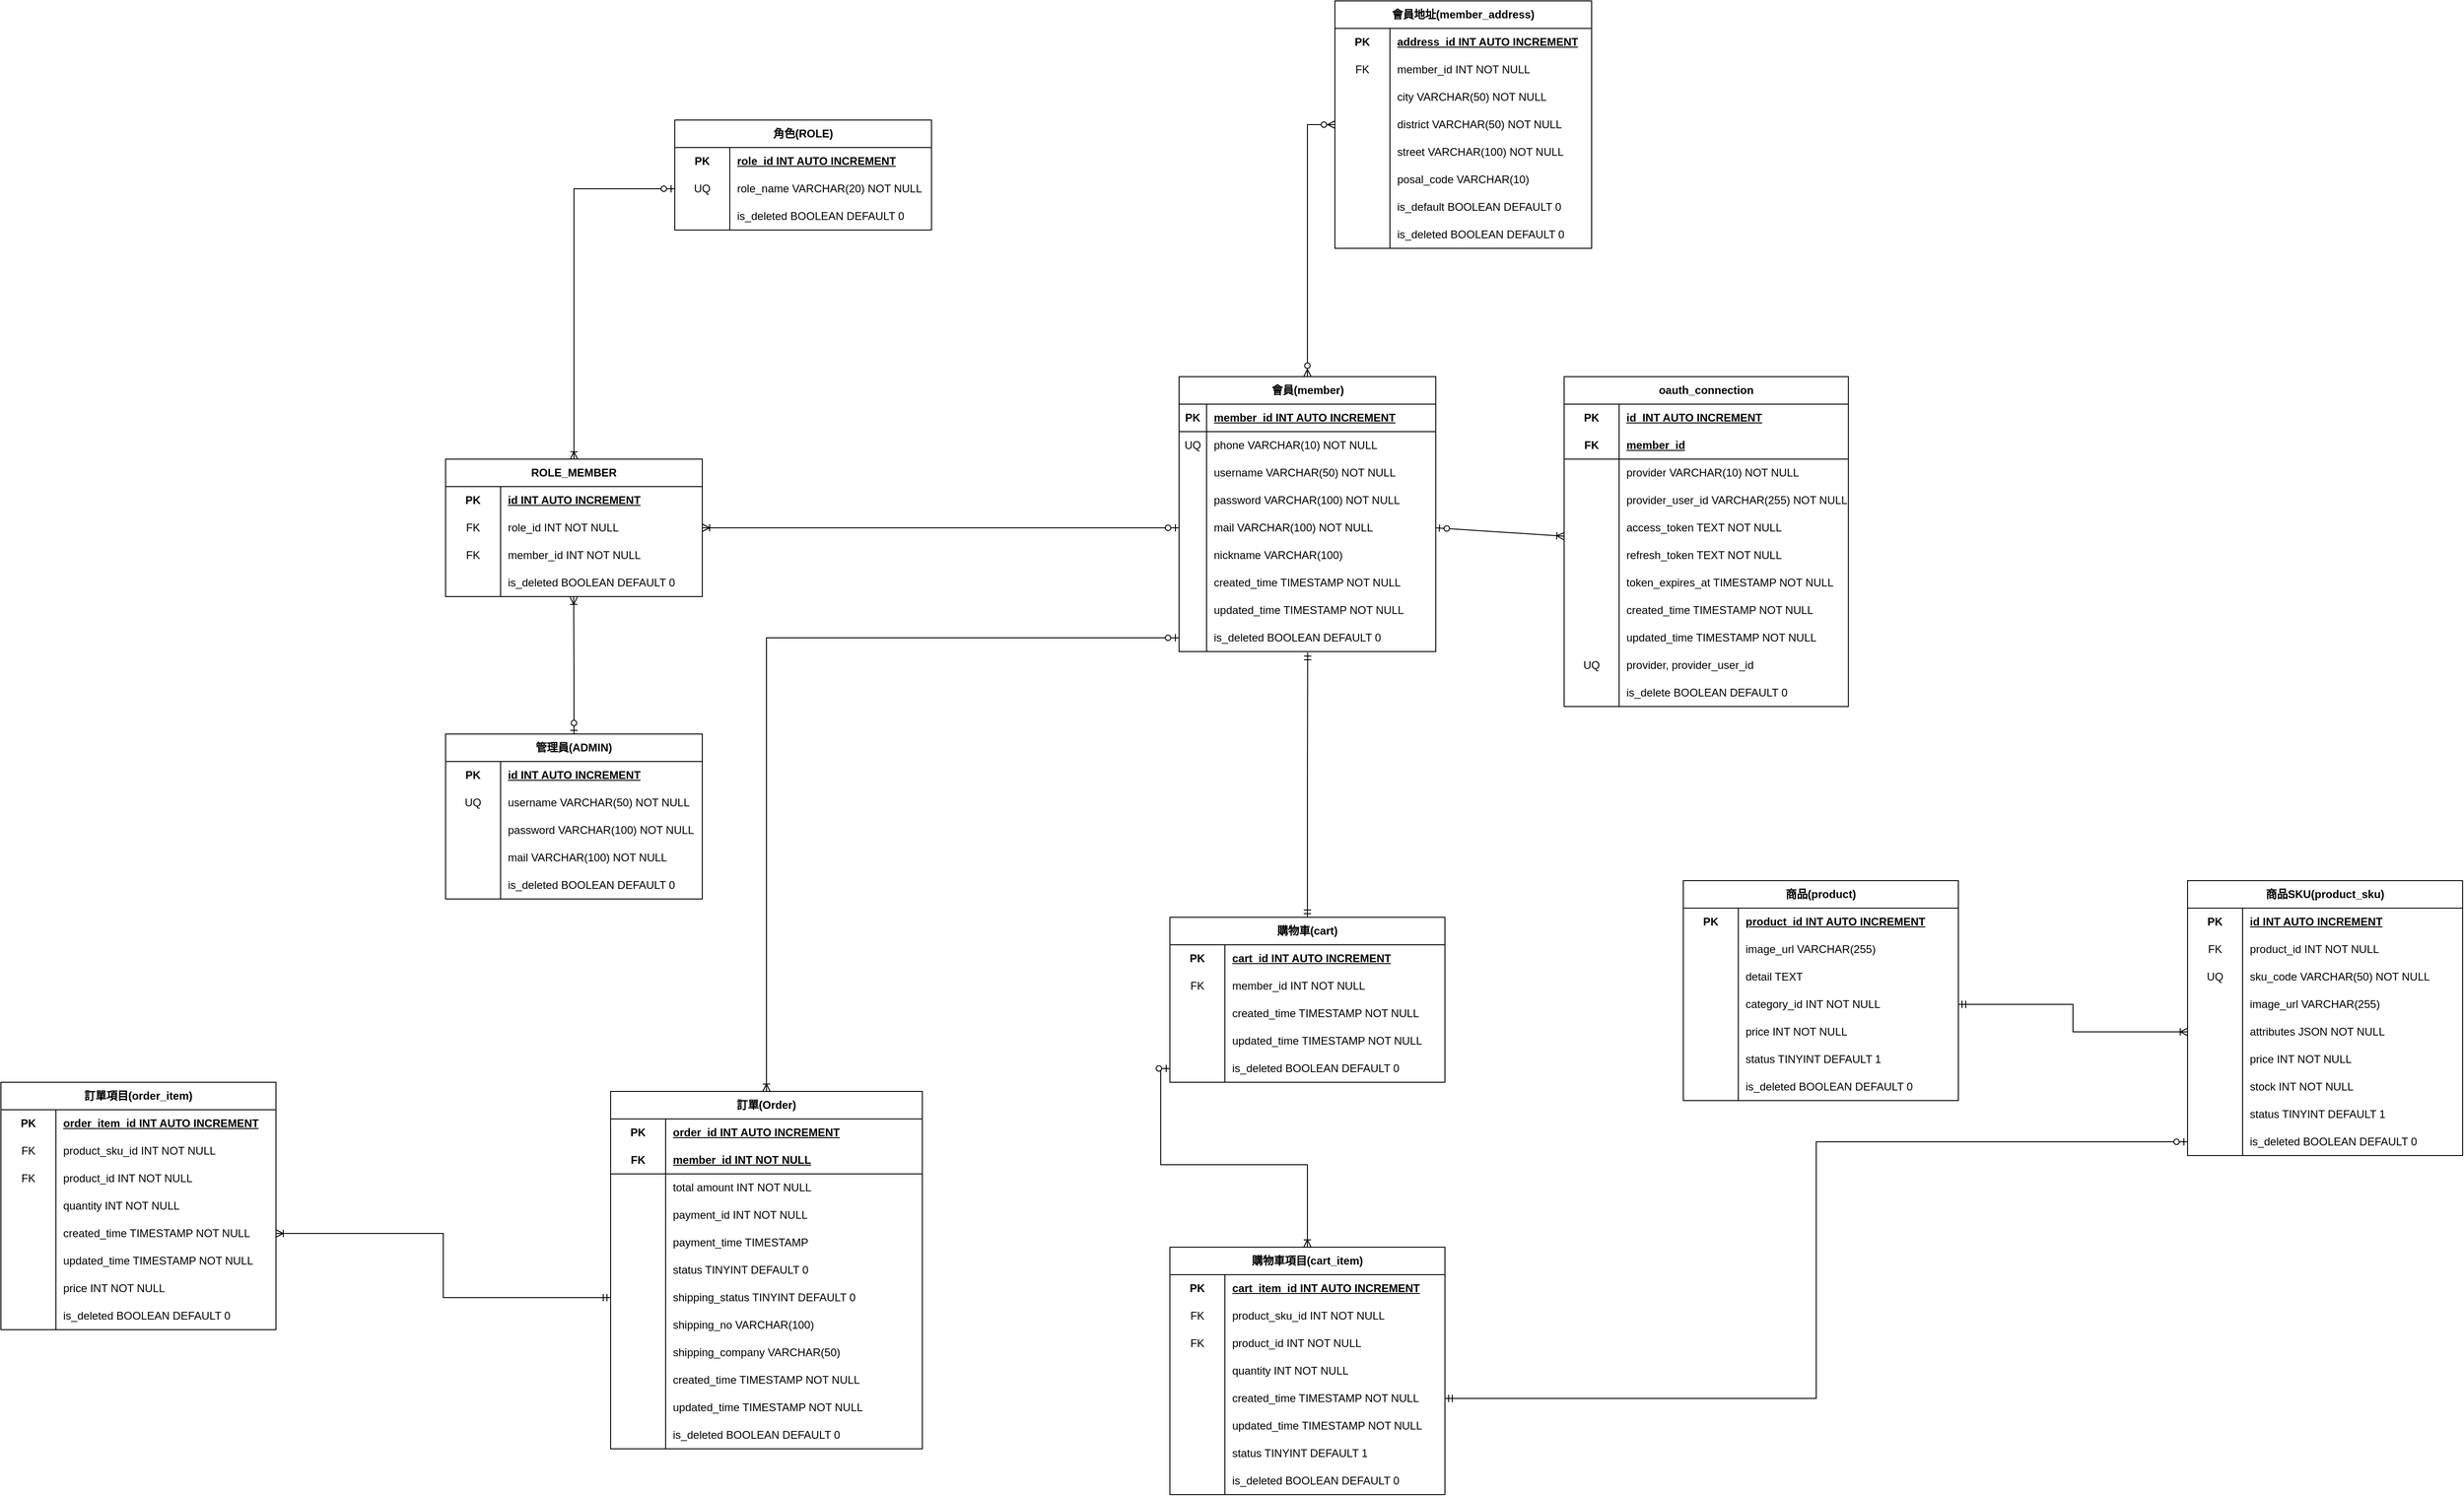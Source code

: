 <mxfile version="26.2.15">
  <diagram id="R2lEEEUBdFMjLlhIrx00" name="Page-1">
    <mxGraphModel dx="5993" dy="2629" grid="1" gridSize="10" guides="1" tooltips="1" connect="1" arrows="1" fold="1" page="1" pageScale="1" pageWidth="850" pageHeight="1100" math="0" shadow="0" extFonts="Permanent Marker^https://fonts.googleapis.com/css?family=Permanent+Marker">
      <root>
        <mxCell id="0" />
        <mxCell id="1" parent="0" />
        <mxCell id="uSmV7fIySOJTHVYfyKBM-43" value="會員(member)" style="shape=table;startSize=30;container=1;collapsible=1;childLayout=tableLayout;fixedRows=1;rowLines=0;fontStyle=1;align=center;resizeLast=1;html=1;" vertex="1" parent="1">
          <mxGeometry x="-1840" y="10" width="280" height="300" as="geometry" />
        </mxCell>
        <mxCell id="uSmV7fIySOJTHVYfyKBM-44" value="" style="shape=tableRow;horizontal=0;startSize=0;swimlaneHead=0;swimlaneBody=0;fillColor=none;collapsible=0;dropTarget=0;points=[[0,0.5],[1,0.5]];portConstraint=eastwest;top=0;left=0;right=0;bottom=1;" vertex="1" parent="uSmV7fIySOJTHVYfyKBM-43">
          <mxGeometry y="30" width="280" height="30" as="geometry" />
        </mxCell>
        <mxCell id="uSmV7fIySOJTHVYfyKBM-45" value="PK" style="shape=partialRectangle;connectable=0;fillColor=none;top=0;left=0;bottom=0;right=0;fontStyle=1;overflow=hidden;whiteSpace=wrap;html=1;" vertex="1" parent="uSmV7fIySOJTHVYfyKBM-44">
          <mxGeometry width="30" height="30" as="geometry">
            <mxRectangle width="30" height="30" as="alternateBounds" />
          </mxGeometry>
        </mxCell>
        <mxCell id="uSmV7fIySOJTHVYfyKBM-46" value="member_id INT AUTO INCREMENT" style="shape=partialRectangle;connectable=0;fillColor=none;top=0;left=0;bottom=0;right=0;align=left;spacingLeft=6;fontStyle=5;overflow=hidden;whiteSpace=wrap;html=1;" vertex="1" parent="uSmV7fIySOJTHVYfyKBM-44">
          <mxGeometry x="30" width="250" height="30" as="geometry">
            <mxRectangle width="250" height="30" as="alternateBounds" />
          </mxGeometry>
        </mxCell>
        <mxCell id="uSmV7fIySOJTHVYfyKBM-69" value="" style="shape=tableRow;horizontal=0;startSize=0;swimlaneHead=0;swimlaneBody=0;fillColor=none;collapsible=0;dropTarget=0;points=[[0,0.5],[1,0.5]];portConstraint=eastwest;top=0;left=0;right=0;bottom=0;" vertex="1" parent="uSmV7fIySOJTHVYfyKBM-43">
          <mxGeometry y="60" width="280" height="30" as="geometry" />
        </mxCell>
        <mxCell id="uSmV7fIySOJTHVYfyKBM-70" value="UQ" style="shape=partialRectangle;connectable=0;fillColor=none;top=0;left=0;bottom=0;right=0;editable=1;overflow=hidden;whiteSpace=wrap;html=1;" vertex="1" parent="uSmV7fIySOJTHVYfyKBM-69">
          <mxGeometry width="30" height="30" as="geometry">
            <mxRectangle width="30" height="30" as="alternateBounds" />
          </mxGeometry>
        </mxCell>
        <mxCell id="uSmV7fIySOJTHVYfyKBM-71" value="phone VARCHAR(10) NOT NULL" style="shape=partialRectangle;connectable=0;fillColor=none;top=0;left=0;bottom=0;right=0;align=left;spacingLeft=6;overflow=hidden;whiteSpace=wrap;html=1;" vertex="1" parent="uSmV7fIySOJTHVYfyKBM-69">
          <mxGeometry x="30" width="250" height="30" as="geometry">
            <mxRectangle width="250" height="30" as="alternateBounds" />
          </mxGeometry>
        </mxCell>
        <mxCell id="uSmV7fIySOJTHVYfyKBM-47" value="" style="shape=tableRow;horizontal=0;startSize=0;swimlaneHead=0;swimlaneBody=0;fillColor=none;collapsible=0;dropTarget=0;points=[[0,0.5],[1,0.5]];portConstraint=eastwest;top=0;left=0;right=0;bottom=0;" vertex="1" parent="uSmV7fIySOJTHVYfyKBM-43">
          <mxGeometry y="90" width="280" height="30" as="geometry" />
        </mxCell>
        <mxCell id="uSmV7fIySOJTHVYfyKBM-48" value="" style="shape=partialRectangle;connectable=0;fillColor=none;top=0;left=0;bottom=0;right=0;editable=1;overflow=hidden;whiteSpace=wrap;html=1;" vertex="1" parent="uSmV7fIySOJTHVYfyKBM-47">
          <mxGeometry width="30" height="30" as="geometry">
            <mxRectangle width="30" height="30" as="alternateBounds" />
          </mxGeometry>
        </mxCell>
        <mxCell id="uSmV7fIySOJTHVYfyKBM-49" value="username VARCHAR(50) NOT NULL" style="shape=partialRectangle;connectable=0;fillColor=none;top=0;left=0;bottom=0;right=0;align=left;spacingLeft=6;overflow=hidden;whiteSpace=wrap;html=1;" vertex="1" parent="uSmV7fIySOJTHVYfyKBM-47">
          <mxGeometry x="30" width="250" height="30" as="geometry">
            <mxRectangle width="250" height="30" as="alternateBounds" />
          </mxGeometry>
        </mxCell>
        <mxCell id="uSmV7fIySOJTHVYfyKBM-50" value="" style="shape=tableRow;horizontal=0;startSize=0;swimlaneHead=0;swimlaneBody=0;fillColor=none;collapsible=0;dropTarget=0;points=[[0,0.5],[1,0.5]];portConstraint=eastwest;top=0;left=0;right=0;bottom=0;" vertex="1" parent="uSmV7fIySOJTHVYfyKBM-43">
          <mxGeometry y="120" width="280" height="30" as="geometry" />
        </mxCell>
        <mxCell id="uSmV7fIySOJTHVYfyKBM-51" value="" style="shape=partialRectangle;connectable=0;fillColor=none;top=0;left=0;bottom=0;right=0;editable=1;overflow=hidden;whiteSpace=wrap;html=1;" vertex="1" parent="uSmV7fIySOJTHVYfyKBM-50">
          <mxGeometry width="30" height="30" as="geometry">
            <mxRectangle width="30" height="30" as="alternateBounds" />
          </mxGeometry>
        </mxCell>
        <mxCell id="uSmV7fIySOJTHVYfyKBM-52" value="password VARCHAR(100) NOT NULL" style="shape=partialRectangle;connectable=0;fillColor=none;top=0;left=0;bottom=0;right=0;align=left;spacingLeft=6;overflow=hidden;whiteSpace=wrap;html=1;" vertex="1" parent="uSmV7fIySOJTHVYfyKBM-50">
          <mxGeometry x="30" width="250" height="30" as="geometry">
            <mxRectangle width="250" height="30" as="alternateBounds" />
          </mxGeometry>
        </mxCell>
        <mxCell id="uSmV7fIySOJTHVYfyKBM-53" value="" style="shape=tableRow;horizontal=0;startSize=0;swimlaneHead=0;swimlaneBody=0;fillColor=none;collapsible=0;dropTarget=0;points=[[0,0.5],[1,0.5]];portConstraint=eastwest;top=0;left=0;right=0;bottom=0;" vertex="1" parent="uSmV7fIySOJTHVYfyKBM-43">
          <mxGeometry y="150" width="280" height="30" as="geometry" />
        </mxCell>
        <mxCell id="uSmV7fIySOJTHVYfyKBM-54" value="" style="shape=partialRectangle;connectable=0;fillColor=none;top=0;left=0;bottom=0;right=0;editable=1;overflow=hidden;whiteSpace=wrap;html=1;" vertex="1" parent="uSmV7fIySOJTHVYfyKBM-53">
          <mxGeometry width="30" height="30" as="geometry">
            <mxRectangle width="30" height="30" as="alternateBounds" />
          </mxGeometry>
        </mxCell>
        <mxCell id="uSmV7fIySOJTHVYfyKBM-55" value="mail VARCHAR(100) NOT NULL" style="shape=partialRectangle;connectable=0;fillColor=none;top=0;left=0;bottom=0;right=0;align=left;spacingLeft=6;overflow=hidden;whiteSpace=wrap;html=1;" vertex="1" parent="uSmV7fIySOJTHVYfyKBM-53">
          <mxGeometry x="30" width="250" height="30" as="geometry">
            <mxRectangle width="250" height="30" as="alternateBounds" />
          </mxGeometry>
        </mxCell>
        <mxCell id="uSmV7fIySOJTHVYfyKBM-75" value="" style="shape=tableRow;horizontal=0;startSize=0;swimlaneHead=0;swimlaneBody=0;fillColor=none;collapsible=0;dropTarget=0;points=[[0,0.5],[1,0.5]];portConstraint=eastwest;top=0;left=0;right=0;bottom=0;" vertex="1" parent="uSmV7fIySOJTHVYfyKBM-43">
          <mxGeometry y="180" width="280" height="30" as="geometry" />
        </mxCell>
        <mxCell id="uSmV7fIySOJTHVYfyKBM-76" value="" style="shape=partialRectangle;connectable=0;fillColor=none;top=0;left=0;bottom=0;right=0;editable=1;overflow=hidden;whiteSpace=wrap;html=1;" vertex="1" parent="uSmV7fIySOJTHVYfyKBM-75">
          <mxGeometry width="30" height="30" as="geometry">
            <mxRectangle width="30" height="30" as="alternateBounds" />
          </mxGeometry>
        </mxCell>
        <mxCell id="uSmV7fIySOJTHVYfyKBM-77" value="nickname VARCHAR(100)" style="shape=partialRectangle;connectable=0;fillColor=none;top=0;left=0;bottom=0;right=0;align=left;spacingLeft=6;overflow=hidden;whiteSpace=wrap;html=1;" vertex="1" parent="uSmV7fIySOJTHVYfyKBM-75">
          <mxGeometry x="30" width="250" height="30" as="geometry">
            <mxRectangle width="250" height="30" as="alternateBounds" />
          </mxGeometry>
        </mxCell>
        <mxCell id="uSmV7fIySOJTHVYfyKBM-78" value="" style="shape=tableRow;horizontal=0;startSize=0;swimlaneHead=0;swimlaneBody=0;fillColor=none;collapsible=0;dropTarget=0;points=[[0,0.5],[1,0.5]];portConstraint=eastwest;top=0;left=0;right=0;bottom=0;" vertex="1" parent="uSmV7fIySOJTHVYfyKBM-43">
          <mxGeometry y="210" width="280" height="30" as="geometry" />
        </mxCell>
        <mxCell id="uSmV7fIySOJTHVYfyKBM-79" value="" style="shape=partialRectangle;connectable=0;fillColor=none;top=0;left=0;bottom=0;right=0;editable=1;overflow=hidden;whiteSpace=wrap;html=1;" vertex="1" parent="uSmV7fIySOJTHVYfyKBM-78">
          <mxGeometry width="30" height="30" as="geometry">
            <mxRectangle width="30" height="30" as="alternateBounds" />
          </mxGeometry>
        </mxCell>
        <mxCell id="uSmV7fIySOJTHVYfyKBM-80" value="created_time TIMESTAMP NOT NULL" style="shape=partialRectangle;connectable=0;fillColor=none;top=0;left=0;bottom=0;right=0;align=left;spacingLeft=6;overflow=hidden;whiteSpace=wrap;html=1;" vertex="1" parent="uSmV7fIySOJTHVYfyKBM-78">
          <mxGeometry x="30" width="250" height="30" as="geometry">
            <mxRectangle width="250" height="30" as="alternateBounds" />
          </mxGeometry>
        </mxCell>
        <mxCell id="uSmV7fIySOJTHVYfyKBM-81" value="" style="shape=tableRow;horizontal=0;startSize=0;swimlaneHead=0;swimlaneBody=0;fillColor=none;collapsible=0;dropTarget=0;points=[[0,0.5],[1,0.5]];portConstraint=eastwest;top=0;left=0;right=0;bottom=0;" vertex="1" parent="uSmV7fIySOJTHVYfyKBM-43">
          <mxGeometry y="240" width="280" height="30" as="geometry" />
        </mxCell>
        <mxCell id="uSmV7fIySOJTHVYfyKBM-82" value="" style="shape=partialRectangle;connectable=0;fillColor=none;top=0;left=0;bottom=0;right=0;editable=1;overflow=hidden;whiteSpace=wrap;html=1;" vertex="1" parent="uSmV7fIySOJTHVYfyKBM-81">
          <mxGeometry width="30" height="30" as="geometry">
            <mxRectangle width="30" height="30" as="alternateBounds" />
          </mxGeometry>
        </mxCell>
        <mxCell id="uSmV7fIySOJTHVYfyKBM-83" value="updated_time TIMESTAMP NOT NULL" style="shape=partialRectangle;connectable=0;fillColor=none;top=0;left=0;bottom=0;right=0;align=left;spacingLeft=6;overflow=hidden;whiteSpace=wrap;html=1;" vertex="1" parent="uSmV7fIySOJTHVYfyKBM-81">
          <mxGeometry x="30" width="250" height="30" as="geometry">
            <mxRectangle width="250" height="30" as="alternateBounds" />
          </mxGeometry>
        </mxCell>
        <mxCell id="uSmV7fIySOJTHVYfyKBM-72" value="" style="shape=tableRow;horizontal=0;startSize=0;swimlaneHead=0;swimlaneBody=0;fillColor=none;collapsible=0;dropTarget=0;points=[[0,0.5],[1,0.5]];portConstraint=eastwest;top=0;left=0;right=0;bottom=0;" vertex="1" parent="uSmV7fIySOJTHVYfyKBM-43">
          <mxGeometry y="270" width="280" height="30" as="geometry" />
        </mxCell>
        <mxCell id="uSmV7fIySOJTHVYfyKBM-73" value="" style="shape=partialRectangle;connectable=0;fillColor=none;top=0;left=0;bottom=0;right=0;editable=1;overflow=hidden;whiteSpace=wrap;html=1;" vertex="1" parent="uSmV7fIySOJTHVYfyKBM-72">
          <mxGeometry width="30" height="30" as="geometry">
            <mxRectangle width="30" height="30" as="alternateBounds" />
          </mxGeometry>
        </mxCell>
        <mxCell id="uSmV7fIySOJTHVYfyKBM-74" value="is_deleted BOOLEAN DEFAULT 0" style="shape=partialRectangle;connectable=0;fillColor=none;top=0;left=0;bottom=0;right=0;align=left;spacingLeft=6;overflow=hidden;whiteSpace=wrap;html=1;" vertex="1" parent="uSmV7fIySOJTHVYfyKBM-72">
          <mxGeometry x="30" width="250" height="30" as="geometry">
            <mxRectangle width="250" height="30" as="alternateBounds" />
          </mxGeometry>
        </mxCell>
        <mxCell id="uSmV7fIySOJTHVYfyKBM-84" value="oauth_connection" style="shape=table;startSize=30;container=1;collapsible=1;childLayout=tableLayout;fixedRows=1;rowLines=0;fontStyle=1;align=center;resizeLast=1;html=1;whiteSpace=wrap;" vertex="1" parent="1">
          <mxGeometry x="-1420" y="10" width="310" height="360" as="geometry">
            <mxRectangle x="-1420" y="10" width="140" height="30" as="alternateBounds" />
          </mxGeometry>
        </mxCell>
        <mxCell id="uSmV7fIySOJTHVYfyKBM-85" value="" style="shape=tableRow;horizontal=0;startSize=0;swimlaneHead=0;swimlaneBody=0;fillColor=none;collapsible=0;dropTarget=0;points=[[0,0.5],[1,0.5]];portConstraint=eastwest;top=0;left=0;right=0;bottom=0;html=1;" vertex="1" parent="uSmV7fIySOJTHVYfyKBM-84">
          <mxGeometry y="30" width="310" height="30" as="geometry" />
        </mxCell>
        <mxCell id="uSmV7fIySOJTHVYfyKBM-86" value="PK" style="shape=partialRectangle;connectable=0;fillColor=none;top=0;left=0;bottom=0;right=0;fontStyle=1;overflow=hidden;html=1;whiteSpace=wrap;" vertex="1" parent="uSmV7fIySOJTHVYfyKBM-85">
          <mxGeometry width="60" height="30" as="geometry">
            <mxRectangle width="60" height="30" as="alternateBounds" />
          </mxGeometry>
        </mxCell>
        <mxCell id="uSmV7fIySOJTHVYfyKBM-87" value="id&amp;nbsp; INT AUTO INCREMENT" style="shape=partialRectangle;connectable=0;fillColor=none;top=0;left=0;bottom=0;right=0;align=left;spacingLeft=6;fontStyle=5;overflow=hidden;html=1;whiteSpace=wrap;" vertex="1" parent="uSmV7fIySOJTHVYfyKBM-85">
          <mxGeometry x="60" width="250" height="30" as="geometry">
            <mxRectangle width="250" height="30" as="alternateBounds" />
          </mxGeometry>
        </mxCell>
        <mxCell id="uSmV7fIySOJTHVYfyKBM-88" value="" style="shape=tableRow;horizontal=0;startSize=0;swimlaneHead=0;swimlaneBody=0;fillColor=none;collapsible=0;dropTarget=0;points=[[0,0.5],[1,0.5]];portConstraint=eastwest;top=0;left=0;right=0;bottom=1;html=1;" vertex="1" parent="uSmV7fIySOJTHVYfyKBM-84">
          <mxGeometry y="60" width="310" height="30" as="geometry" />
        </mxCell>
        <mxCell id="uSmV7fIySOJTHVYfyKBM-89" value="FK" style="shape=partialRectangle;connectable=0;fillColor=none;top=0;left=0;bottom=0;right=0;fontStyle=1;overflow=hidden;html=1;whiteSpace=wrap;" vertex="1" parent="uSmV7fIySOJTHVYfyKBM-88">
          <mxGeometry width="60" height="30" as="geometry">
            <mxRectangle width="60" height="30" as="alternateBounds" />
          </mxGeometry>
        </mxCell>
        <mxCell id="uSmV7fIySOJTHVYfyKBM-90" value="member_id" style="shape=partialRectangle;connectable=0;fillColor=none;top=0;left=0;bottom=0;right=0;align=left;spacingLeft=6;fontStyle=5;overflow=hidden;html=1;whiteSpace=wrap;" vertex="1" parent="uSmV7fIySOJTHVYfyKBM-88">
          <mxGeometry x="60" width="250" height="30" as="geometry">
            <mxRectangle width="250" height="30" as="alternateBounds" />
          </mxGeometry>
        </mxCell>
        <mxCell id="uSmV7fIySOJTHVYfyKBM-97" value="" style="shape=tableRow;horizontal=0;startSize=0;swimlaneHead=0;swimlaneBody=0;fillColor=none;collapsible=0;dropTarget=0;points=[[0,0.5],[1,0.5]];portConstraint=eastwest;top=0;left=0;right=0;bottom=0;html=1;" vertex="1" parent="uSmV7fIySOJTHVYfyKBM-84">
          <mxGeometry y="90" width="310" height="30" as="geometry" />
        </mxCell>
        <mxCell id="uSmV7fIySOJTHVYfyKBM-98" value="" style="shape=partialRectangle;connectable=0;fillColor=none;top=0;left=0;bottom=0;right=0;editable=1;overflow=hidden;html=1;whiteSpace=wrap;" vertex="1" parent="uSmV7fIySOJTHVYfyKBM-97">
          <mxGeometry width="60" height="30" as="geometry">
            <mxRectangle width="60" height="30" as="alternateBounds" />
          </mxGeometry>
        </mxCell>
        <mxCell id="uSmV7fIySOJTHVYfyKBM-99" value="provider VARCHAR(10) NOT NULL" style="shape=partialRectangle;connectable=0;fillColor=none;top=0;left=0;bottom=0;right=0;align=left;spacingLeft=6;overflow=hidden;html=1;whiteSpace=wrap;" vertex="1" parent="uSmV7fIySOJTHVYfyKBM-97">
          <mxGeometry x="60" width="250" height="30" as="geometry">
            <mxRectangle width="250" height="30" as="alternateBounds" />
          </mxGeometry>
        </mxCell>
        <mxCell id="uSmV7fIySOJTHVYfyKBM-91" value="" style="shape=tableRow;horizontal=0;startSize=0;swimlaneHead=0;swimlaneBody=0;fillColor=none;collapsible=0;dropTarget=0;points=[[0,0.5],[1,0.5]];portConstraint=eastwest;top=0;left=0;right=0;bottom=0;html=1;" vertex="1" parent="uSmV7fIySOJTHVYfyKBM-84">
          <mxGeometry y="120" width="310" height="30" as="geometry" />
        </mxCell>
        <mxCell id="uSmV7fIySOJTHVYfyKBM-92" value="" style="shape=partialRectangle;connectable=0;fillColor=none;top=0;left=0;bottom=0;right=0;editable=1;overflow=hidden;html=1;whiteSpace=wrap;" vertex="1" parent="uSmV7fIySOJTHVYfyKBM-91">
          <mxGeometry width="60" height="30" as="geometry">
            <mxRectangle width="60" height="30" as="alternateBounds" />
          </mxGeometry>
        </mxCell>
        <mxCell id="uSmV7fIySOJTHVYfyKBM-93" value="provider_user_id VARCHAR(255) NOT NULL" style="shape=partialRectangle;connectable=0;fillColor=none;top=0;left=0;bottom=0;right=0;align=left;spacingLeft=6;overflow=hidden;html=1;whiteSpace=wrap;" vertex="1" parent="uSmV7fIySOJTHVYfyKBM-91">
          <mxGeometry x="60" width="250" height="30" as="geometry">
            <mxRectangle width="250" height="30" as="alternateBounds" />
          </mxGeometry>
        </mxCell>
        <mxCell id="uSmV7fIySOJTHVYfyKBM-100" value="" style="shape=tableRow;horizontal=0;startSize=0;swimlaneHead=0;swimlaneBody=0;fillColor=none;collapsible=0;dropTarget=0;points=[[0,0.5],[1,0.5]];portConstraint=eastwest;top=0;left=0;right=0;bottom=0;html=1;" vertex="1" parent="uSmV7fIySOJTHVYfyKBM-84">
          <mxGeometry y="150" width="310" height="30" as="geometry" />
        </mxCell>
        <mxCell id="uSmV7fIySOJTHVYfyKBM-101" value="" style="shape=partialRectangle;connectable=0;fillColor=none;top=0;left=0;bottom=0;right=0;editable=1;overflow=hidden;html=1;whiteSpace=wrap;" vertex="1" parent="uSmV7fIySOJTHVYfyKBM-100">
          <mxGeometry width="60" height="30" as="geometry">
            <mxRectangle width="60" height="30" as="alternateBounds" />
          </mxGeometry>
        </mxCell>
        <mxCell id="uSmV7fIySOJTHVYfyKBM-102" value="access_token TEXT NOT NULL" style="shape=partialRectangle;connectable=0;fillColor=none;top=0;left=0;bottom=0;right=0;align=left;spacingLeft=6;overflow=hidden;html=1;whiteSpace=wrap;" vertex="1" parent="uSmV7fIySOJTHVYfyKBM-100">
          <mxGeometry x="60" width="250" height="30" as="geometry">
            <mxRectangle width="250" height="30" as="alternateBounds" />
          </mxGeometry>
        </mxCell>
        <mxCell id="uSmV7fIySOJTHVYfyKBM-106" value="" style="shape=tableRow;horizontal=0;startSize=0;swimlaneHead=0;swimlaneBody=0;fillColor=none;collapsible=0;dropTarget=0;points=[[0,0.5],[1,0.5]];portConstraint=eastwest;top=0;left=0;right=0;bottom=0;html=1;" vertex="1" parent="uSmV7fIySOJTHVYfyKBM-84">
          <mxGeometry y="180" width="310" height="30" as="geometry" />
        </mxCell>
        <mxCell id="uSmV7fIySOJTHVYfyKBM-107" value="" style="shape=partialRectangle;connectable=0;fillColor=none;top=0;left=0;bottom=0;right=0;editable=1;overflow=hidden;html=1;whiteSpace=wrap;" vertex="1" parent="uSmV7fIySOJTHVYfyKBM-106">
          <mxGeometry width="60" height="30" as="geometry">
            <mxRectangle width="60" height="30" as="alternateBounds" />
          </mxGeometry>
        </mxCell>
        <mxCell id="uSmV7fIySOJTHVYfyKBM-108" value="refresh_token TEXT NOT NULL" style="shape=partialRectangle;connectable=0;fillColor=none;top=0;left=0;bottom=0;right=0;align=left;spacingLeft=6;overflow=hidden;html=1;whiteSpace=wrap;" vertex="1" parent="uSmV7fIySOJTHVYfyKBM-106">
          <mxGeometry x="60" width="250" height="30" as="geometry">
            <mxRectangle width="250" height="30" as="alternateBounds" />
          </mxGeometry>
        </mxCell>
        <mxCell id="uSmV7fIySOJTHVYfyKBM-94" value="" style="shape=tableRow;horizontal=0;startSize=0;swimlaneHead=0;swimlaneBody=0;fillColor=none;collapsible=0;dropTarget=0;points=[[0,0.5],[1,0.5]];portConstraint=eastwest;top=0;left=0;right=0;bottom=0;html=1;" vertex="1" parent="uSmV7fIySOJTHVYfyKBM-84">
          <mxGeometry y="210" width="310" height="30" as="geometry" />
        </mxCell>
        <mxCell id="uSmV7fIySOJTHVYfyKBM-95" value="" style="shape=partialRectangle;connectable=0;fillColor=none;top=0;left=0;bottom=0;right=0;editable=1;overflow=hidden;html=1;whiteSpace=wrap;" vertex="1" parent="uSmV7fIySOJTHVYfyKBM-94">
          <mxGeometry width="60" height="30" as="geometry">
            <mxRectangle width="60" height="30" as="alternateBounds" />
          </mxGeometry>
        </mxCell>
        <mxCell id="uSmV7fIySOJTHVYfyKBM-96" value="token_expires_at TIMESTAMP NOT NULL" style="shape=partialRectangle;connectable=0;fillColor=none;top=0;left=0;bottom=0;right=0;align=left;spacingLeft=6;overflow=hidden;html=1;whiteSpace=wrap;" vertex="1" parent="uSmV7fIySOJTHVYfyKBM-94">
          <mxGeometry x="60" width="250" height="30" as="geometry">
            <mxRectangle width="250" height="30" as="alternateBounds" />
          </mxGeometry>
        </mxCell>
        <mxCell id="uSmV7fIySOJTHVYfyKBM-136" value="" style="shape=tableRow;horizontal=0;startSize=0;swimlaneHead=0;swimlaneBody=0;fillColor=none;collapsible=0;dropTarget=0;points=[[0,0.5],[1,0.5]];portConstraint=eastwest;top=0;left=0;right=0;bottom=0;html=1;" vertex="1" parent="uSmV7fIySOJTHVYfyKBM-84">
          <mxGeometry y="240" width="310" height="30" as="geometry" />
        </mxCell>
        <mxCell id="uSmV7fIySOJTHVYfyKBM-137" value="" style="shape=partialRectangle;connectable=0;fillColor=none;top=0;left=0;bottom=0;right=0;editable=1;overflow=hidden;html=1;whiteSpace=wrap;" vertex="1" parent="uSmV7fIySOJTHVYfyKBM-136">
          <mxGeometry width="60" height="30" as="geometry">
            <mxRectangle width="60" height="30" as="alternateBounds" />
          </mxGeometry>
        </mxCell>
        <mxCell id="uSmV7fIySOJTHVYfyKBM-138" value="created_time TIMESTAMP NOT NULL" style="shape=partialRectangle;connectable=0;fillColor=none;top=0;left=0;bottom=0;right=0;align=left;spacingLeft=6;overflow=hidden;html=1;whiteSpace=wrap;" vertex="1" parent="uSmV7fIySOJTHVYfyKBM-136">
          <mxGeometry x="60" width="250" height="30" as="geometry">
            <mxRectangle width="250" height="30" as="alternateBounds" />
          </mxGeometry>
        </mxCell>
        <mxCell id="uSmV7fIySOJTHVYfyKBM-139" value="" style="shape=tableRow;horizontal=0;startSize=0;swimlaneHead=0;swimlaneBody=0;fillColor=none;collapsible=0;dropTarget=0;points=[[0,0.5],[1,0.5]];portConstraint=eastwest;top=0;left=0;right=0;bottom=0;html=1;" vertex="1" parent="uSmV7fIySOJTHVYfyKBM-84">
          <mxGeometry y="270" width="310" height="30" as="geometry" />
        </mxCell>
        <mxCell id="uSmV7fIySOJTHVYfyKBM-140" value="" style="shape=partialRectangle;connectable=0;fillColor=none;top=0;left=0;bottom=0;right=0;editable=1;overflow=hidden;html=1;whiteSpace=wrap;" vertex="1" parent="uSmV7fIySOJTHVYfyKBM-139">
          <mxGeometry width="60" height="30" as="geometry">
            <mxRectangle width="60" height="30" as="alternateBounds" />
          </mxGeometry>
        </mxCell>
        <mxCell id="uSmV7fIySOJTHVYfyKBM-141" value="updated_time TIMESTAMP NOT NULL" style="shape=partialRectangle;connectable=0;fillColor=none;top=0;left=0;bottom=0;right=0;align=left;spacingLeft=6;overflow=hidden;html=1;whiteSpace=wrap;" vertex="1" parent="uSmV7fIySOJTHVYfyKBM-139">
          <mxGeometry x="60" width="250" height="30" as="geometry">
            <mxRectangle width="250" height="30" as="alternateBounds" />
          </mxGeometry>
        </mxCell>
        <mxCell id="uSmV7fIySOJTHVYfyKBM-103" value="" style="shape=tableRow;horizontal=0;startSize=0;swimlaneHead=0;swimlaneBody=0;fillColor=none;collapsible=0;dropTarget=0;points=[[0,0.5],[1,0.5]];portConstraint=eastwest;top=0;left=0;right=0;bottom=0;html=1;" vertex="1" parent="uSmV7fIySOJTHVYfyKBM-84">
          <mxGeometry y="300" width="310" height="30" as="geometry" />
        </mxCell>
        <mxCell id="uSmV7fIySOJTHVYfyKBM-104" value="UQ" style="shape=partialRectangle;connectable=0;fillColor=none;top=0;left=0;bottom=0;right=0;editable=1;overflow=hidden;html=1;whiteSpace=wrap;" vertex="1" parent="uSmV7fIySOJTHVYfyKBM-103">
          <mxGeometry width="60" height="30" as="geometry">
            <mxRectangle width="60" height="30" as="alternateBounds" />
          </mxGeometry>
        </mxCell>
        <mxCell id="uSmV7fIySOJTHVYfyKBM-105" value="provider, provider_user_id" style="shape=partialRectangle;connectable=0;fillColor=none;top=0;left=0;bottom=0;right=0;align=left;spacingLeft=6;overflow=hidden;html=1;whiteSpace=wrap;" vertex="1" parent="uSmV7fIySOJTHVYfyKBM-103">
          <mxGeometry x="60" width="250" height="30" as="geometry">
            <mxRectangle width="250" height="30" as="alternateBounds" />
          </mxGeometry>
        </mxCell>
        <mxCell id="uSmV7fIySOJTHVYfyKBM-156" value="" style="shape=tableRow;horizontal=0;startSize=0;swimlaneHead=0;swimlaneBody=0;fillColor=none;collapsible=0;dropTarget=0;points=[[0,0.5],[1,0.5]];portConstraint=eastwest;top=0;left=0;right=0;bottom=0;html=1;" vertex="1" parent="uSmV7fIySOJTHVYfyKBM-84">
          <mxGeometry y="330" width="310" height="30" as="geometry" />
        </mxCell>
        <mxCell id="uSmV7fIySOJTHVYfyKBM-157" value="" style="shape=partialRectangle;connectable=0;fillColor=none;top=0;left=0;bottom=0;right=0;editable=1;overflow=hidden;html=1;whiteSpace=wrap;" vertex="1" parent="uSmV7fIySOJTHVYfyKBM-156">
          <mxGeometry width="60" height="30" as="geometry">
            <mxRectangle width="60" height="30" as="alternateBounds" />
          </mxGeometry>
        </mxCell>
        <mxCell id="uSmV7fIySOJTHVYfyKBM-158" value="is_delete BOOLEAN DEFAULT 0" style="shape=partialRectangle;connectable=0;fillColor=none;top=0;left=0;bottom=0;right=0;align=left;spacingLeft=6;overflow=hidden;html=1;whiteSpace=wrap;" vertex="1" parent="uSmV7fIySOJTHVYfyKBM-156">
          <mxGeometry x="60" width="250" height="30" as="geometry">
            <mxRectangle width="250" height="30" as="alternateBounds" />
          </mxGeometry>
        </mxCell>
        <mxCell id="uSmV7fIySOJTHVYfyKBM-142" value="" style="fontSize=12;html=1;endArrow=ERoneToMany;startArrow=ERzeroToOne;rounded=0;exitX=1;exitY=0.5;exitDx=0;exitDy=0;entryX=0;entryY=0.805;entryDx=0;entryDy=0;entryPerimeter=0;" edge="1" parent="1" source="uSmV7fIySOJTHVYfyKBM-53" target="uSmV7fIySOJTHVYfyKBM-100">
          <mxGeometry width="100" height="100" relative="1" as="geometry">
            <mxPoint x="-1540" y="240" as="sourcePoint" />
            <mxPoint x="-1440" y="140" as="targetPoint" />
          </mxGeometry>
        </mxCell>
        <mxCell id="uSmV7fIySOJTHVYfyKBM-143" value="角色(ROLE)" style="shape=table;startSize=30;container=1;collapsible=1;childLayout=tableLayout;fixedRows=1;rowLines=0;fontStyle=1;align=center;resizeLast=1;html=1;whiteSpace=wrap;" vertex="1" parent="1">
          <mxGeometry x="-2390" y="-270" width="280" height="120" as="geometry" />
        </mxCell>
        <mxCell id="uSmV7fIySOJTHVYfyKBM-144" value="" style="shape=tableRow;horizontal=0;startSize=0;swimlaneHead=0;swimlaneBody=0;fillColor=none;collapsible=0;dropTarget=0;points=[[0,0.5],[1,0.5]];portConstraint=eastwest;top=0;left=0;right=0;bottom=0;html=1;" vertex="1" parent="uSmV7fIySOJTHVYfyKBM-143">
          <mxGeometry y="30" width="280" height="30" as="geometry" />
        </mxCell>
        <mxCell id="uSmV7fIySOJTHVYfyKBM-145" value="PK" style="shape=partialRectangle;connectable=0;fillColor=none;top=0;left=0;bottom=0;right=0;fontStyle=1;overflow=hidden;html=1;whiteSpace=wrap;" vertex="1" parent="uSmV7fIySOJTHVYfyKBM-144">
          <mxGeometry width="60" height="30" as="geometry">
            <mxRectangle width="60" height="30" as="alternateBounds" />
          </mxGeometry>
        </mxCell>
        <mxCell id="uSmV7fIySOJTHVYfyKBM-146" value="role_id INT AUTO INCREMENT" style="shape=partialRectangle;connectable=0;fillColor=none;top=0;left=0;bottom=0;right=0;align=left;spacingLeft=6;fontStyle=5;overflow=hidden;html=1;whiteSpace=wrap;" vertex="1" parent="uSmV7fIySOJTHVYfyKBM-144">
          <mxGeometry x="60" width="220" height="30" as="geometry">
            <mxRectangle width="220" height="30" as="alternateBounds" />
          </mxGeometry>
        </mxCell>
        <mxCell id="uSmV7fIySOJTHVYfyKBM-150" value="" style="shape=tableRow;horizontal=0;startSize=0;swimlaneHead=0;swimlaneBody=0;fillColor=none;collapsible=0;dropTarget=0;points=[[0,0.5],[1,0.5]];portConstraint=eastwest;top=0;left=0;right=0;bottom=0;html=1;" vertex="1" parent="uSmV7fIySOJTHVYfyKBM-143">
          <mxGeometry y="60" width="280" height="30" as="geometry" />
        </mxCell>
        <mxCell id="uSmV7fIySOJTHVYfyKBM-151" value="UQ" style="shape=partialRectangle;connectable=0;fillColor=none;top=0;left=0;bottom=0;right=0;editable=1;overflow=hidden;html=1;whiteSpace=wrap;" vertex="1" parent="uSmV7fIySOJTHVYfyKBM-150">
          <mxGeometry width="60" height="30" as="geometry">
            <mxRectangle width="60" height="30" as="alternateBounds" />
          </mxGeometry>
        </mxCell>
        <mxCell id="uSmV7fIySOJTHVYfyKBM-152" value="role_name VARCHAR(20) NOT NULL" style="shape=partialRectangle;connectable=0;fillColor=none;top=0;left=0;bottom=0;right=0;align=left;spacingLeft=6;overflow=hidden;html=1;whiteSpace=wrap;" vertex="1" parent="uSmV7fIySOJTHVYfyKBM-150">
          <mxGeometry x="60" width="220" height="30" as="geometry">
            <mxRectangle width="220" height="30" as="alternateBounds" />
          </mxGeometry>
        </mxCell>
        <mxCell id="uSmV7fIySOJTHVYfyKBM-153" value="" style="shape=tableRow;horizontal=0;startSize=0;swimlaneHead=0;swimlaneBody=0;fillColor=none;collapsible=0;dropTarget=0;points=[[0,0.5],[1,0.5]];portConstraint=eastwest;top=0;left=0;right=0;bottom=0;html=1;" vertex="1" parent="uSmV7fIySOJTHVYfyKBM-143">
          <mxGeometry y="90" width="280" height="30" as="geometry" />
        </mxCell>
        <mxCell id="uSmV7fIySOJTHVYfyKBM-154" value="" style="shape=partialRectangle;connectable=0;fillColor=none;top=0;left=0;bottom=0;right=0;editable=1;overflow=hidden;html=1;whiteSpace=wrap;" vertex="1" parent="uSmV7fIySOJTHVYfyKBM-153">
          <mxGeometry width="60" height="30" as="geometry">
            <mxRectangle width="60" height="30" as="alternateBounds" />
          </mxGeometry>
        </mxCell>
        <mxCell id="uSmV7fIySOJTHVYfyKBM-155" value="is_deleted BOOLEAN DEFAULT 0" style="shape=partialRectangle;connectable=0;fillColor=none;top=0;left=0;bottom=0;right=0;align=left;spacingLeft=6;overflow=hidden;html=1;whiteSpace=wrap;" vertex="1" parent="uSmV7fIySOJTHVYfyKBM-153">
          <mxGeometry x="60" width="220" height="30" as="geometry">
            <mxRectangle width="220" height="30" as="alternateBounds" />
          </mxGeometry>
        </mxCell>
        <mxCell id="uSmV7fIySOJTHVYfyKBM-159" value="ROLE_MEMBER" style="shape=table;startSize=30;container=1;collapsible=1;childLayout=tableLayout;fixedRows=1;rowLines=0;fontStyle=1;align=center;resizeLast=1;html=1;whiteSpace=wrap;" vertex="1" parent="1">
          <mxGeometry x="-2640" y="100" width="280" height="150" as="geometry" />
        </mxCell>
        <mxCell id="uSmV7fIySOJTHVYfyKBM-160" value="" style="shape=tableRow;horizontal=0;startSize=0;swimlaneHead=0;swimlaneBody=0;fillColor=none;collapsible=0;dropTarget=0;points=[[0,0.5],[1,0.5]];portConstraint=eastwest;top=0;left=0;right=0;bottom=0;html=1;" vertex="1" parent="uSmV7fIySOJTHVYfyKBM-159">
          <mxGeometry y="30" width="280" height="30" as="geometry" />
        </mxCell>
        <mxCell id="uSmV7fIySOJTHVYfyKBM-161" value="PK" style="shape=partialRectangle;connectable=0;fillColor=none;top=0;left=0;bottom=0;right=0;fontStyle=1;overflow=hidden;html=1;whiteSpace=wrap;" vertex="1" parent="uSmV7fIySOJTHVYfyKBM-160">
          <mxGeometry width="60" height="30" as="geometry">
            <mxRectangle width="60" height="30" as="alternateBounds" />
          </mxGeometry>
        </mxCell>
        <mxCell id="uSmV7fIySOJTHVYfyKBM-162" value="id INT AUTO INCREMENT" style="shape=partialRectangle;connectable=0;fillColor=none;top=0;left=0;bottom=0;right=0;align=left;spacingLeft=6;fontStyle=5;overflow=hidden;html=1;whiteSpace=wrap;" vertex="1" parent="uSmV7fIySOJTHVYfyKBM-160">
          <mxGeometry x="60" width="220" height="30" as="geometry">
            <mxRectangle width="220" height="30" as="alternateBounds" />
          </mxGeometry>
        </mxCell>
        <mxCell id="uSmV7fIySOJTHVYfyKBM-163" value="" style="shape=tableRow;horizontal=0;startSize=0;swimlaneHead=0;swimlaneBody=0;fillColor=none;collapsible=0;dropTarget=0;points=[[0,0.5],[1,0.5]];portConstraint=eastwest;top=0;left=0;right=0;bottom=0;html=1;" vertex="1" parent="uSmV7fIySOJTHVYfyKBM-159">
          <mxGeometry y="60" width="280" height="30" as="geometry" />
        </mxCell>
        <mxCell id="uSmV7fIySOJTHVYfyKBM-164" value="FK" style="shape=partialRectangle;connectable=0;fillColor=none;top=0;left=0;bottom=0;right=0;editable=1;overflow=hidden;html=1;whiteSpace=wrap;" vertex="1" parent="uSmV7fIySOJTHVYfyKBM-163">
          <mxGeometry width="60" height="30" as="geometry">
            <mxRectangle width="60" height="30" as="alternateBounds" />
          </mxGeometry>
        </mxCell>
        <mxCell id="uSmV7fIySOJTHVYfyKBM-165" value="role_id INT NOT NULL" style="shape=partialRectangle;connectable=0;fillColor=none;top=0;left=0;bottom=0;right=0;align=left;spacingLeft=6;overflow=hidden;html=1;whiteSpace=wrap;" vertex="1" parent="uSmV7fIySOJTHVYfyKBM-163">
          <mxGeometry x="60" width="220" height="30" as="geometry">
            <mxRectangle width="220" height="30" as="alternateBounds" />
          </mxGeometry>
        </mxCell>
        <mxCell id="uSmV7fIySOJTHVYfyKBM-169" value="" style="shape=tableRow;horizontal=0;startSize=0;swimlaneHead=0;swimlaneBody=0;fillColor=none;collapsible=0;dropTarget=0;points=[[0,0.5],[1,0.5]];portConstraint=eastwest;top=0;left=0;right=0;bottom=0;html=1;" vertex="1" parent="uSmV7fIySOJTHVYfyKBM-159">
          <mxGeometry y="90" width="280" height="30" as="geometry" />
        </mxCell>
        <mxCell id="uSmV7fIySOJTHVYfyKBM-170" value="FK" style="shape=partialRectangle;connectable=0;fillColor=none;top=0;left=0;bottom=0;right=0;editable=1;overflow=hidden;html=1;whiteSpace=wrap;" vertex="1" parent="uSmV7fIySOJTHVYfyKBM-169">
          <mxGeometry width="60" height="30" as="geometry">
            <mxRectangle width="60" height="30" as="alternateBounds" />
          </mxGeometry>
        </mxCell>
        <mxCell id="uSmV7fIySOJTHVYfyKBM-171" value="member_id INT NOT NULL" style="shape=partialRectangle;connectable=0;fillColor=none;top=0;left=0;bottom=0;right=0;align=left;spacingLeft=6;overflow=hidden;html=1;whiteSpace=wrap;" vertex="1" parent="uSmV7fIySOJTHVYfyKBM-169">
          <mxGeometry x="60" width="220" height="30" as="geometry">
            <mxRectangle width="220" height="30" as="alternateBounds" />
          </mxGeometry>
        </mxCell>
        <mxCell id="uSmV7fIySOJTHVYfyKBM-166" value="" style="shape=tableRow;horizontal=0;startSize=0;swimlaneHead=0;swimlaneBody=0;fillColor=none;collapsible=0;dropTarget=0;points=[[0,0.5],[1,0.5]];portConstraint=eastwest;top=0;left=0;right=0;bottom=0;html=1;" vertex="1" parent="uSmV7fIySOJTHVYfyKBM-159">
          <mxGeometry y="120" width="280" height="30" as="geometry" />
        </mxCell>
        <mxCell id="uSmV7fIySOJTHVYfyKBM-167" value="" style="shape=partialRectangle;connectable=0;fillColor=none;top=0;left=0;bottom=0;right=0;editable=1;overflow=hidden;html=1;whiteSpace=wrap;" vertex="1" parent="uSmV7fIySOJTHVYfyKBM-166">
          <mxGeometry width="60" height="30" as="geometry">
            <mxRectangle width="60" height="30" as="alternateBounds" />
          </mxGeometry>
        </mxCell>
        <mxCell id="uSmV7fIySOJTHVYfyKBM-168" value="is_deleted BOOLEAN DEFAULT 0" style="shape=partialRectangle;connectable=0;fillColor=none;top=0;left=0;bottom=0;right=0;align=left;spacingLeft=6;overflow=hidden;html=1;whiteSpace=wrap;" vertex="1" parent="uSmV7fIySOJTHVYfyKBM-166">
          <mxGeometry x="60" width="220" height="30" as="geometry">
            <mxRectangle width="220" height="30" as="alternateBounds" />
          </mxGeometry>
        </mxCell>
        <mxCell id="uSmV7fIySOJTHVYfyKBM-172" value="" style="edgeStyle=orthogonalEdgeStyle;fontSize=12;html=1;endArrow=ERoneToMany;startArrow=ERzeroToOne;rounded=0;exitX=0;exitY=0.5;exitDx=0;exitDy=0;entryX=1;entryY=0.5;entryDx=0;entryDy=0;endFill=0;" edge="1" parent="1" source="uSmV7fIySOJTHVYfyKBM-53" target="uSmV7fIySOJTHVYfyKBM-163">
          <mxGeometry width="100" height="100" relative="1" as="geometry">
            <mxPoint x="-2000" y="220" as="sourcePoint" />
            <mxPoint x="-1900" y="120" as="targetPoint" />
          </mxGeometry>
        </mxCell>
        <mxCell id="uSmV7fIySOJTHVYfyKBM-173" value="" style="edgeStyle=orthogonalEdgeStyle;fontSize=12;html=1;endArrow=ERoneToMany;startArrow=ERzeroToOne;rounded=0;exitX=0;exitY=0.5;exitDx=0;exitDy=0;entryX=0.5;entryY=0;entryDx=0;entryDy=0;endFill=0;" edge="1" parent="1" source="uSmV7fIySOJTHVYfyKBM-150" target="uSmV7fIySOJTHVYfyKBM-159">
          <mxGeometry width="100" height="100" relative="1" as="geometry">
            <mxPoint x="-1830" y="185" as="sourcePoint" />
            <mxPoint x="-1990" y="275" as="targetPoint" />
          </mxGeometry>
        </mxCell>
        <mxCell id="uSmV7fIySOJTHVYfyKBM-175" value="管理員(ADMIN)" style="shape=table;startSize=30;container=1;collapsible=1;childLayout=tableLayout;fixedRows=1;rowLines=0;fontStyle=1;align=center;resizeLast=1;html=1;whiteSpace=wrap;" vertex="1" parent="1">
          <mxGeometry x="-2640" y="400" width="280" height="180" as="geometry" />
        </mxCell>
        <mxCell id="uSmV7fIySOJTHVYfyKBM-176" value="" style="shape=tableRow;horizontal=0;startSize=0;swimlaneHead=0;swimlaneBody=0;fillColor=none;collapsible=0;dropTarget=0;points=[[0,0.5],[1,0.5]];portConstraint=eastwest;top=0;left=0;right=0;bottom=0;html=1;" vertex="1" parent="uSmV7fIySOJTHVYfyKBM-175">
          <mxGeometry y="30" width="280" height="30" as="geometry" />
        </mxCell>
        <mxCell id="uSmV7fIySOJTHVYfyKBM-177" value="PK" style="shape=partialRectangle;connectable=0;fillColor=none;top=0;left=0;bottom=0;right=0;fontStyle=1;overflow=hidden;html=1;whiteSpace=wrap;" vertex="1" parent="uSmV7fIySOJTHVYfyKBM-176">
          <mxGeometry width="60" height="30" as="geometry">
            <mxRectangle width="60" height="30" as="alternateBounds" />
          </mxGeometry>
        </mxCell>
        <mxCell id="uSmV7fIySOJTHVYfyKBM-178" value="id INT AUTO INCREMENT" style="shape=partialRectangle;connectable=0;fillColor=none;top=0;left=0;bottom=0;right=0;align=left;spacingLeft=6;fontStyle=5;overflow=hidden;html=1;whiteSpace=wrap;" vertex="1" parent="uSmV7fIySOJTHVYfyKBM-176">
          <mxGeometry x="60" width="220" height="30" as="geometry">
            <mxRectangle width="220" height="30" as="alternateBounds" />
          </mxGeometry>
        </mxCell>
        <mxCell id="uSmV7fIySOJTHVYfyKBM-179" value="" style="shape=tableRow;horizontal=0;startSize=0;swimlaneHead=0;swimlaneBody=0;fillColor=none;collapsible=0;dropTarget=0;points=[[0,0.5],[1,0.5]];portConstraint=eastwest;top=0;left=0;right=0;bottom=0;html=1;" vertex="1" parent="uSmV7fIySOJTHVYfyKBM-175">
          <mxGeometry y="60" width="280" height="30" as="geometry" />
        </mxCell>
        <mxCell id="uSmV7fIySOJTHVYfyKBM-180" value="UQ" style="shape=partialRectangle;connectable=0;fillColor=none;top=0;left=0;bottom=0;right=0;editable=1;overflow=hidden;html=1;whiteSpace=wrap;" vertex="1" parent="uSmV7fIySOJTHVYfyKBM-179">
          <mxGeometry width="60" height="30" as="geometry">
            <mxRectangle width="60" height="30" as="alternateBounds" />
          </mxGeometry>
        </mxCell>
        <mxCell id="uSmV7fIySOJTHVYfyKBM-181" value="username VARCHAR(50) NOT NULL" style="shape=partialRectangle;connectable=0;fillColor=none;top=0;left=0;bottom=0;right=0;align=left;spacingLeft=6;overflow=hidden;html=1;whiteSpace=wrap;" vertex="1" parent="uSmV7fIySOJTHVYfyKBM-179">
          <mxGeometry x="60" width="220" height="30" as="geometry">
            <mxRectangle width="220" height="30" as="alternateBounds" />
          </mxGeometry>
        </mxCell>
        <mxCell id="uSmV7fIySOJTHVYfyKBM-182" value="" style="shape=tableRow;horizontal=0;startSize=0;swimlaneHead=0;swimlaneBody=0;fillColor=none;collapsible=0;dropTarget=0;points=[[0,0.5],[1,0.5]];portConstraint=eastwest;top=0;left=0;right=0;bottom=0;html=1;" vertex="1" parent="uSmV7fIySOJTHVYfyKBM-175">
          <mxGeometry y="90" width="280" height="30" as="geometry" />
        </mxCell>
        <mxCell id="uSmV7fIySOJTHVYfyKBM-183" value="" style="shape=partialRectangle;connectable=0;fillColor=none;top=0;left=0;bottom=0;right=0;editable=1;overflow=hidden;html=1;whiteSpace=wrap;" vertex="1" parent="uSmV7fIySOJTHVYfyKBM-182">
          <mxGeometry width="60" height="30" as="geometry">
            <mxRectangle width="60" height="30" as="alternateBounds" />
          </mxGeometry>
        </mxCell>
        <mxCell id="uSmV7fIySOJTHVYfyKBM-184" value="password VARCHAR(100) NOT NULL" style="shape=partialRectangle;connectable=0;fillColor=none;top=0;left=0;bottom=0;right=0;align=left;spacingLeft=6;overflow=hidden;html=1;whiteSpace=wrap;" vertex="1" parent="uSmV7fIySOJTHVYfyKBM-182">
          <mxGeometry x="60" width="220" height="30" as="geometry">
            <mxRectangle width="220" height="30" as="alternateBounds" />
          </mxGeometry>
        </mxCell>
        <mxCell id="uSmV7fIySOJTHVYfyKBM-188" value="" style="shape=tableRow;horizontal=0;startSize=0;swimlaneHead=0;swimlaneBody=0;fillColor=none;collapsible=0;dropTarget=0;points=[[0,0.5],[1,0.5]];portConstraint=eastwest;top=0;left=0;right=0;bottom=0;html=1;" vertex="1" parent="uSmV7fIySOJTHVYfyKBM-175">
          <mxGeometry y="120" width="280" height="30" as="geometry" />
        </mxCell>
        <mxCell id="uSmV7fIySOJTHVYfyKBM-189" value="" style="shape=partialRectangle;connectable=0;fillColor=none;top=0;left=0;bottom=0;right=0;editable=1;overflow=hidden;html=1;whiteSpace=wrap;" vertex="1" parent="uSmV7fIySOJTHVYfyKBM-188">
          <mxGeometry width="60" height="30" as="geometry">
            <mxRectangle width="60" height="30" as="alternateBounds" />
          </mxGeometry>
        </mxCell>
        <mxCell id="uSmV7fIySOJTHVYfyKBM-190" value="mail VARCHAR(100) NOT NULL" style="shape=partialRectangle;connectable=0;fillColor=none;top=0;left=0;bottom=0;right=0;align=left;spacingLeft=6;overflow=hidden;html=1;whiteSpace=wrap;" vertex="1" parent="uSmV7fIySOJTHVYfyKBM-188">
          <mxGeometry x="60" width="220" height="30" as="geometry">
            <mxRectangle width="220" height="30" as="alternateBounds" />
          </mxGeometry>
        </mxCell>
        <mxCell id="uSmV7fIySOJTHVYfyKBM-185" value="" style="shape=tableRow;horizontal=0;startSize=0;swimlaneHead=0;swimlaneBody=0;fillColor=none;collapsible=0;dropTarget=0;points=[[0,0.5],[1,0.5]];portConstraint=eastwest;top=0;left=0;right=0;bottom=0;html=1;" vertex="1" parent="uSmV7fIySOJTHVYfyKBM-175">
          <mxGeometry y="150" width="280" height="30" as="geometry" />
        </mxCell>
        <mxCell id="uSmV7fIySOJTHVYfyKBM-186" value="" style="shape=partialRectangle;connectable=0;fillColor=none;top=0;left=0;bottom=0;right=0;editable=1;overflow=hidden;html=1;whiteSpace=wrap;" vertex="1" parent="uSmV7fIySOJTHVYfyKBM-185">
          <mxGeometry width="60" height="30" as="geometry">
            <mxRectangle width="60" height="30" as="alternateBounds" />
          </mxGeometry>
        </mxCell>
        <mxCell id="uSmV7fIySOJTHVYfyKBM-187" value="is_deleted BOOLEAN DEFAULT 0" style="shape=partialRectangle;connectable=0;fillColor=none;top=0;left=0;bottom=0;right=0;align=left;spacingLeft=6;overflow=hidden;html=1;whiteSpace=wrap;" vertex="1" parent="uSmV7fIySOJTHVYfyKBM-185">
          <mxGeometry x="60" width="220" height="30" as="geometry">
            <mxRectangle width="220" height="30" as="alternateBounds" />
          </mxGeometry>
        </mxCell>
        <mxCell id="uSmV7fIySOJTHVYfyKBM-191" value="" style="edgeStyle=orthogonalEdgeStyle;fontSize=12;html=1;endArrow=ERoneToMany;startArrow=ERzeroToOne;rounded=0;exitX=0.5;exitY=0;exitDx=0;exitDy=0;endFill=0;entryX=0.499;entryY=1.019;entryDx=0;entryDy=0;entryPerimeter=0;" edge="1" parent="1" source="uSmV7fIySOJTHVYfyKBM-175" target="uSmV7fIySOJTHVYfyKBM-166">
          <mxGeometry width="100" height="100" relative="1" as="geometry">
            <mxPoint x="-2190" y="185" as="sourcePoint" />
            <mxPoint x="-2500" y="260" as="targetPoint" />
          </mxGeometry>
        </mxCell>
        <mxCell id="uSmV7fIySOJTHVYfyKBM-192" value="會員地址(member_address)" style="shape=table;startSize=30;container=1;collapsible=1;childLayout=tableLayout;fixedRows=1;rowLines=0;fontStyle=1;align=center;resizeLast=1;html=1;whiteSpace=wrap;" vertex="1" parent="1">
          <mxGeometry x="-1670" y="-400" width="280" height="270" as="geometry" />
        </mxCell>
        <mxCell id="uSmV7fIySOJTHVYfyKBM-193" value="" style="shape=tableRow;horizontal=0;startSize=0;swimlaneHead=0;swimlaneBody=0;fillColor=none;collapsible=0;dropTarget=0;points=[[0,0.5],[1,0.5]];portConstraint=eastwest;top=0;left=0;right=0;bottom=0;html=1;" vertex="1" parent="uSmV7fIySOJTHVYfyKBM-192">
          <mxGeometry y="30" width="280" height="30" as="geometry" />
        </mxCell>
        <mxCell id="uSmV7fIySOJTHVYfyKBM-194" value="PK" style="shape=partialRectangle;connectable=0;fillColor=none;top=0;left=0;bottom=0;right=0;fontStyle=1;overflow=hidden;html=1;whiteSpace=wrap;" vertex="1" parent="uSmV7fIySOJTHVYfyKBM-193">
          <mxGeometry width="60" height="30" as="geometry">
            <mxRectangle width="60" height="30" as="alternateBounds" />
          </mxGeometry>
        </mxCell>
        <mxCell id="uSmV7fIySOJTHVYfyKBM-195" value="address_id INT AUTO INCREMENT" style="shape=partialRectangle;connectable=0;fillColor=none;top=0;left=0;bottom=0;right=0;align=left;spacingLeft=6;fontStyle=5;overflow=hidden;html=1;whiteSpace=wrap;" vertex="1" parent="uSmV7fIySOJTHVYfyKBM-193">
          <mxGeometry x="60" width="220" height="30" as="geometry">
            <mxRectangle width="220" height="30" as="alternateBounds" />
          </mxGeometry>
        </mxCell>
        <mxCell id="uSmV7fIySOJTHVYfyKBM-196" value="" style="shape=tableRow;horizontal=0;startSize=0;swimlaneHead=0;swimlaneBody=0;fillColor=none;collapsible=0;dropTarget=0;points=[[0,0.5],[1,0.5]];portConstraint=eastwest;top=0;left=0;right=0;bottom=0;html=1;" vertex="1" parent="uSmV7fIySOJTHVYfyKBM-192">
          <mxGeometry y="60" width="280" height="30" as="geometry" />
        </mxCell>
        <mxCell id="uSmV7fIySOJTHVYfyKBM-197" value="FK" style="shape=partialRectangle;connectable=0;fillColor=none;top=0;left=0;bottom=0;right=0;editable=1;overflow=hidden;html=1;whiteSpace=wrap;" vertex="1" parent="uSmV7fIySOJTHVYfyKBM-196">
          <mxGeometry width="60" height="30" as="geometry">
            <mxRectangle width="60" height="30" as="alternateBounds" />
          </mxGeometry>
        </mxCell>
        <mxCell id="uSmV7fIySOJTHVYfyKBM-198" value="member_id INT NOT NULL" style="shape=partialRectangle;connectable=0;fillColor=none;top=0;left=0;bottom=0;right=0;align=left;spacingLeft=6;overflow=hidden;html=1;whiteSpace=wrap;" vertex="1" parent="uSmV7fIySOJTHVYfyKBM-196">
          <mxGeometry x="60" width="220" height="30" as="geometry">
            <mxRectangle width="220" height="30" as="alternateBounds" />
          </mxGeometry>
        </mxCell>
        <mxCell id="uSmV7fIySOJTHVYfyKBM-205" value="" style="shape=tableRow;horizontal=0;startSize=0;swimlaneHead=0;swimlaneBody=0;fillColor=none;collapsible=0;dropTarget=0;points=[[0,0.5],[1,0.5]];portConstraint=eastwest;top=0;left=0;right=0;bottom=0;html=1;" vertex="1" parent="uSmV7fIySOJTHVYfyKBM-192">
          <mxGeometry y="90" width="280" height="30" as="geometry" />
        </mxCell>
        <mxCell id="uSmV7fIySOJTHVYfyKBM-206" value="" style="shape=partialRectangle;connectable=0;fillColor=none;top=0;left=0;bottom=0;right=0;editable=1;overflow=hidden;html=1;whiteSpace=wrap;" vertex="1" parent="uSmV7fIySOJTHVYfyKBM-205">
          <mxGeometry width="60" height="30" as="geometry">
            <mxRectangle width="60" height="30" as="alternateBounds" />
          </mxGeometry>
        </mxCell>
        <mxCell id="uSmV7fIySOJTHVYfyKBM-207" value="city VARCHAR(50) NOT NULL" style="shape=partialRectangle;connectable=0;fillColor=none;top=0;left=0;bottom=0;right=0;align=left;spacingLeft=6;overflow=hidden;html=1;whiteSpace=wrap;" vertex="1" parent="uSmV7fIySOJTHVYfyKBM-205">
          <mxGeometry x="60" width="220" height="30" as="geometry">
            <mxRectangle width="220" height="30" as="alternateBounds" />
          </mxGeometry>
        </mxCell>
        <mxCell id="uSmV7fIySOJTHVYfyKBM-208" value="" style="shape=tableRow;horizontal=0;startSize=0;swimlaneHead=0;swimlaneBody=0;fillColor=none;collapsible=0;dropTarget=0;points=[[0,0.5],[1,0.5]];portConstraint=eastwest;top=0;left=0;right=0;bottom=0;html=1;" vertex="1" parent="uSmV7fIySOJTHVYfyKBM-192">
          <mxGeometry y="120" width="280" height="30" as="geometry" />
        </mxCell>
        <mxCell id="uSmV7fIySOJTHVYfyKBM-209" value="" style="shape=partialRectangle;connectable=0;fillColor=none;top=0;left=0;bottom=0;right=0;editable=1;overflow=hidden;html=1;whiteSpace=wrap;" vertex="1" parent="uSmV7fIySOJTHVYfyKBM-208">
          <mxGeometry width="60" height="30" as="geometry">
            <mxRectangle width="60" height="30" as="alternateBounds" />
          </mxGeometry>
        </mxCell>
        <mxCell id="uSmV7fIySOJTHVYfyKBM-210" value="district VARCHAR(50) NOT NULL" style="shape=partialRectangle;connectable=0;fillColor=none;top=0;left=0;bottom=0;right=0;align=left;spacingLeft=6;overflow=hidden;html=1;whiteSpace=wrap;" vertex="1" parent="uSmV7fIySOJTHVYfyKBM-208">
          <mxGeometry x="60" width="220" height="30" as="geometry">
            <mxRectangle width="220" height="30" as="alternateBounds" />
          </mxGeometry>
        </mxCell>
        <mxCell id="uSmV7fIySOJTHVYfyKBM-211" value="" style="shape=tableRow;horizontal=0;startSize=0;swimlaneHead=0;swimlaneBody=0;fillColor=none;collapsible=0;dropTarget=0;points=[[0,0.5],[1,0.5]];portConstraint=eastwest;top=0;left=0;right=0;bottom=0;html=1;" vertex="1" parent="uSmV7fIySOJTHVYfyKBM-192">
          <mxGeometry y="150" width="280" height="30" as="geometry" />
        </mxCell>
        <mxCell id="uSmV7fIySOJTHVYfyKBM-212" value="" style="shape=partialRectangle;connectable=0;fillColor=none;top=0;left=0;bottom=0;right=0;editable=1;overflow=hidden;html=1;whiteSpace=wrap;" vertex="1" parent="uSmV7fIySOJTHVYfyKBM-211">
          <mxGeometry width="60" height="30" as="geometry">
            <mxRectangle width="60" height="30" as="alternateBounds" />
          </mxGeometry>
        </mxCell>
        <mxCell id="uSmV7fIySOJTHVYfyKBM-213" value="street VARCHAR(100) NOT NULL" style="shape=partialRectangle;connectable=0;fillColor=none;top=0;left=0;bottom=0;right=0;align=left;spacingLeft=6;overflow=hidden;html=1;whiteSpace=wrap;" vertex="1" parent="uSmV7fIySOJTHVYfyKBM-211">
          <mxGeometry x="60" width="220" height="30" as="geometry">
            <mxRectangle width="220" height="30" as="alternateBounds" />
          </mxGeometry>
        </mxCell>
        <mxCell id="uSmV7fIySOJTHVYfyKBM-214" value="" style="shape=tableRow;horizontal=0;startSize=0;swimlaneHead=0;swimlaneBody=0;fillColor=none;collapsible=0;dropTarget=0;points=[[0,0.5],[1,0.5]];portConstraint=eastwest;top=0;left=0;right=0;bottom=0;html=1;" vertex="1" parent="uSmV7fIySOJTHVYfyKBM-192">
          <mxGeometry y="180" width="280" height="30" as="geometry" />
        </mxCell>
        <mxCell id="uSmV7fIySOJTHVYfyKBM-215" value="" style="shape=partialRectangle;connectable=0;fillColor=none;top=0;left=0;bottom=0;right=0;editable=1;overflow=hidden;html=1;whiteSpace=wrap;" vertex="1" parent="uSmV7fIySOJTHVYfyKBM-214">
          <mxGeometry width="60" height="30" as="geometry">
            <mxRectangle width="60" height="30" as="alternateBounds" />
          </mxGeometry>
        </mxCell>
        <mxCell id="uSmV7fIySOJTHVYfyKBM-216" value="posal_code VARCHAR(10)" style="shape=partialRectangle;connectable=0;fillColor=none;top=0;left=0;bottom=0;right=0;align=left;spacingLeft=6;overflow=hidden;html=1;whiteSpace=wrap;" vertex="1" parent="uSmV7fIySOJTHVYfyKBM-214">
          <mxGeometry x="60" width="220" height="30" as="geometry">
            <mxRectangle width="220" height="30" as="alternateBounds" />
          </mxGeometry>
        </mxCell>
        <mxCell id="uSmV7fIySOJTHVYfyKBM-217" value="" style="shape=tableRow;horizontal=0;startSize=0;swimlaneHead=0;swimlaneBody=0;fillColor=none;collapsible=0;dropTarget=0;points=[[0,0.5],[1,0.5]];portConstraint=eastwest;top=0;left=0;right=0;bottom=0;html=1;" vertex="1" parent="uSmV7fIySOJTHVYfyKBM-192">
          <mxGeometry y="210" width="280" height="30" as="geometry" />
        </mxCell>
        <mxCell id="uSmV7fIySOJTHVYfyKBM-218" value="" style="shape=partialRectangle;connectable=0;fillColor=none;top=0;left=0;bottom=0;right=0;editable=1;overflow=hidden;html=1;whiteSpace=wrap;" vertex="1" parent="uSmV7fIySOJTHVYfyKBM-217">
          <mxGeometry width="60" height="30" as="geometry">
            <mxRectangle width="60" height="30" as="alternateBounds" />
          </mxGeometry>
        </mxCell>
        <mxCell id="uSmV7fIySOJTHVYfyKBM-219" value="is_default BOOLEAN DEFAULT 0" style="shape=partialRectangle;connectable=0;fillColor=none;top=0;left=0;bottom=0;right=0;align=left;spacingLeft=6;overflow=hidden;html=1;whiteSpace=wrap;" vertex="1" parent="uSmV7fIySOJTHVYfyKBM-217">
          <mxGeometry x="60" width="220" height="30" as="geometry">
            <mxRectangle width="220" height="30" as="alternateBounds" />
          </mxGeometry>
        </mxCell>
        <mxCell id="uSmV7fIySOJTHVYfyKBM-199" value="" style="shape=tableRow;horizontal=0;startSize=0;swimlaneHead=0;swimlaneBody=0;fillColor=none;collapsible=0;dropTarget=0;points=[[0,0.5],[1,0.5]];portConstraint=eastwest;top=0;left=0;right=0;bottom=0;html=1;" vertex="1" parent="uSmV7fIySOJTHVYfyKBM-192">
          <mxGeometry y="240" width="280" height="30" as="geometry" />
        </mxCell>
        <mxCell id="uSmV7fIySOJTHVYfyKBM-200" value="" style="shape=partialRectangle;connectable=0;fillColor=none;top=0;left=0;bottom=0;right=0;editable=1;overflow=hidden;html=1;whiteSpace=wrap;" vertex="1" parent="uSmV7fIySOJTHVYfyKBM-199">
          <mxGeometry width="60" height="30" as="geometry">
            <mxRectangle width="60" height="30" as="alternateBounds" />
          </mxGeometry>
        </mxCell>
        <mxCell id="uSmV7fIySOJTHVYfyKBM-201" value="is_deleted BOOLEAN DEFAULT 0" style="shape=partialRectangle;connectable=0;fillColor=none;top=0;left=0;bottom=0;right=0;align=left;spacingLeft=6;overflow=hidden;html=1;whiteSpace=wrap;" vertex="1" parent="uSmV7fIySOJTHVYfyKBM-199">
          <mxGeometry x="60" width="220" height="30" as="geometry">
            <mxRectangle width="220" height="30" as="alternateBounds" />
          </mxGeometry>
        </mxCell>
        <mxCell id="uSmV7fIySOJTHVYfyKBM-220" value="" style="edgeStyle=orthogonalEdgeStyle;fontSize=12;html=1;endArrow=ERzeroToMany;endFill=1;startArrow=ERzeroToMany;rounded=0;entryX=0;entryY=0.5;entryDx=0;entryDy=0;exitX=0.5;exitY=0;exitDx=0;exitDy=0;" edge="1" parent="1" source="uSmV7fIySOJTHVYfyKBM-43" target="uSmV7fIySOJTHVYfyKBM-208">
          <mxGeometry width="100" height="100" relative="1" as="geometry">
            <mxPoint x="-1820" y="-30" as="sourcePoint" />
            <mxPoint x="-1720" y="-130" as="targetPoint" />
          </mxGeometry>
        </mxCell>
        <mxCell id="uSmV7fIySOJTHVYfyKBM-221" value="商品(product)" style="shape=table;startSize=30;container=1;collapsible=1;childLayout=tableLayout;fixedRows=1;rowLines=0;fontStyle=1;align=center;resizeLast=1;html=1;whiteSpace=wrap;" vertex="1" parent="1">
          <mxGeometry x="-1290" y="560" width="300" height="240" as="geometry" />
        </mxCell>
        <mxCell id="uSmV7fIySOJTHVYfyKBM-222" value="" style="shape=tableRow;horizontal=0;startSize=0;swimlaneHead=0;swimlaneBody=0;fillColor=none;collapsible=0;dropTarget=0;points=[[0,0.5],[1,0.5]];portConstraint=eastwest;top=0;left=0;right=0;bottom=0;html=1;" vertex="1" parent="uSmV7fIySOJTHVYfyKBM-221">
          <mxGeometry y="30" width="300" height="30" as="geometry" />
        </mxCell>
        <mxCell id="uSmV7fIySOJTHVYfyKBM-223" value="PK" style="shape=partialRectangle;connectable=0;fillColor=none;top=0;left=0;bottom=0;right=0;fontStyle=1;overflow=hidden;html=1;whiteSpace=wrap;" vertex="1" parent="uSmV7fIySOJTHVYfyKBM-222">
          <mxGeometry width="60" height="30" as="geometry">
            <mxRectangle width="60" height="30" as="alternateBounds" />
          </mxGeometry>
        </mxCell>
        <mxCell id="uSmV7fIySOJTHVYfyKBM-224" value="product_id INT AUTO INCREMENT" style="shape=partialRectangle;connectable=0;fillColor=none;top=0;left=0;bottom=0;right=0;align=left;spacingLeft=6;fontStyle=5;overflow=hidden;html=1;whiteSpace=wrap;" vertex="1" parent="uSmV7fIySOJTHVYfyKBM-222">
          <mxGeometry x="60" width="240" height="30" as="geometry">
            <mxRectangle width="240" height="30" as="alternateBounds" />
          </mxGeometry>
        </mxCell>
        <mxCell id="uSmV7fIySOJTHVYfyKBM-228" value="" style="shape=tableRow;horizontal=0;startSize=0;swimlaneHead=0;swimlaneBody=0;fillColor=none;collapsible=0;dropTarget=0;points=[[0,0.5],[1,0.5]];portConstraint=eastwest;top=0;left=0;right=0;bottom=0;html=1;" vertex="1" parent="uSmV7fIySOJTHVYfyKBM-221">
          <mxGeometry y="60" width="300" height="30" as="geometry" />
        </mxCell>
        <mxCell id="uSmV7fIySOJTHVYfyKBM-229" value="" style="shape=partialRectangle;connectable=0;fillColor=none;top=0;left=0;bottom=0;right=0;editable=1;overflow=hidden;html=1;whiteSpace=wrap;" vertex="1" parent="uSmV7fIySOJTHVYfyKBM-228">
          <mxGeometry width="60" height="30" as="geometry">
            <mxRectangle width="60" height="30" as="alternateBounds" />
          </mxGeometry>
        </mxCell>
        <mxCell id="uSmV7fIySOJTHVYfyKBM-230" value="image_url VARCHAR(255)" style="shape=partialRectangle;connectable=0;fillColor=none;top=0;left=0;bottom=0;right=0;align=left;spacingLeft=6;overflow=hidden;html=1;whiteSpace=wrap;" vertex="1" parent="uSmV7fIySOJTHVYfyKBM-228">
          <mxGeometry x="60" width="240" height="30" as="geometry">
            <mxRectangle width="240" height="30" as="alternateBounds" />
          </mxGeometry>
        </mxCell>
        <mxCell id="uSmV7fIySOJTHVYfyKBM-234" value="" style="shape=tableRow;horizontal=0;startSize=0;swimlaneHead=0;swimlaneBody=0;fillColor=none;collapsible=0;dropTarget=0;points=[[0,0.5],[1,0.5]];portConstraint=eastwest;top=0;left=0;right=0;bottom=0;html=1;" vertex="1" parent="uSmV7fIySOJTHVYfyKBM-221">
          <mxGeometry y="90" width="300" height="30" as="geometry" />
        </mxCell>
        <mxCell id="uSmV7fIySOJTHVYfyKBM-235" value="" style="shape=partialRectangle;connectable=0;fillColor=none;top=0;left=0;bottom=0;right=0;editable=1;overflow=hidden;html=1;whiteSpace=wrap;" vertex="1" parent="uSmV7fIySOJTHVYfyKBM-234">
          <mxGeometry width="60" height="30" as="geometry">
            <mxRectangle width="60" height="30" as="alternateBounds" />
          </mxGeometry>
        </mxCell>
        <mxCell id="uSmV7fIySOJTHVYfyKBM-236" value="detail TEXT" style="shape=partialRectangle;connectable=0;fillColor=none;top=0;left=0;bottom=0;right=0;align=left;spacingLeft=6;overflow=hidden;html=1;whiteSpace=wrap;" vertex="1" parent="uSmV7fIySOJTHVYfyKBM-234">
          <mxGeometry x="60" width="240" height="30" as="geometry">
            <mxRectangle width="240" height="30" as="alternateBounds" />
          </mxGeometry>
        </mxCell>
        <mxCell id="uSmV7fIySOJTHVYfyKBM-237" value="" style="shape=tableRow;horizontal=0;startSize=0;swimlaneHead=0;swimlaneBody=0;fillColor=none;collapsible=0;dropTarget=0;points=[[0,0.5],[1,0.5]];portConstraint=eastwest;top=0;left=0;right=0;bottom=0;html=1;" vertex="1" parent="uSmV7fIySOJTHVYfyKBM-221">
          <mxGeometry y="120" width="300" height="30" as="geometry" />
        </mxCell>
        <mxCell id="uSmV7fIySOJTHVYfyKBM-238" value="" style="shape=partialRectangle;connectable=0;fillColor=none;top=0;left=0;bottom=0;right=0;editable=1;overflow=hidden;html=1;whiteSpace=wrap;" vertex="1" parent="uSmV7fIySOJTHVYfyKBM-237">
          <mxGeometry width="60" height="30" as="geometry">
            <mxRectangle width="60" height="30" as="alternateBounds" />
          </mxGeometry>
        </mxCell>
        <mxCell id="uSmV7fIySOJTHVYfyKBM-239" value="category_id INT NOT NULL" style="shape=partialRectangle;connectable=0;fillColor=none;top=0;left=0;bottom=0;right=0;align=left;spacingLeft=6;overflow=hidden;html=1;whiteSpace=wrap;" vertex="1" parent="uSmV7fIySOJTHVYfyKBM-237">
          <mxGeometry x="60" width="240" height="30" as="geometry">
            <mxRectangle width="240" height="30" as="alternateBounds" />
          </mxGeometry>
        </mxCell>
        <mxCell id="uSmV7fIySOJTHVYfyKBM-240" value="" style="shape=tableRow;horizontal=0;startSize=0;swimlaneHead=0;swimlaneBody=0;fillColor=none;collapsible=0;dropTarget=0;points=[[0,0.5],[1,0.5]];portConstraint=eastwest;top=0;left=0;right=0;bottom=0;html=1;" vertex="1" parent="uSmV7fIySOJTHVYfyKBM-221">
          <mxGeometry y="150" width="300" height="30" as="geometry" />
        </mxCell>
        <mxCell id="uSmV7fIySOJTHVYfyKBM-241" value="" style="shape=partialRectangle;connectable=0;fillColor=none;top=0;left=0;bottom=0;right=0;editable=1;overflow=hidden;html=1;whiteSpace=wrap;" vertex="1" parent="uSmV7fIySOJTHVYfyKBM-240">
          <mxGeometry width="60" height="30" as="geometry">
            <mxRectangle width="60" height="30" as="alternateBounds" />
          </mxGeometry>
        </mxCell>
        <mxCell id="uSmV7fIySOJTHVYfyKBM-242" value="price INT NOT NULL" style="shape=partialRectangle;connectable=0;fillColor=none;top=0;left=0;bottom=0;right=0;align=left;spacingLeft=6;overflow=hidden;html=1;whiteSpace=wrap;" vertex="1" parent="uSmV7fIySOJTHVYfyKBM-240">
          <mxGeometry x="60" width="240" height="30" as="geometry">
            <mxRectangle width="240" height="30" as="alternateBounds" />
          </mxGeometry>
        </mxCell>
        <mxCell id="uSmV7fIySOJTHVYfyKBM-243" value="" style="shape=tableRow;horizontal=0;startSize=0;swimlaneHead=0;swimlaneBody=0;fillColor=none;collapsible=0;dropTarget=0;points=[[0,0.5],[1,0.5]];portConstraint=eastwest;top=0;left=0;right=0;bottom=0;html=1;" vertex="1" parent="uSmV7fIySOJTHVYfyKBM-221">
          <mxGeometry y="180" width="300" height="30" as="geometry" />
        </mxCell>
        <mxCell id="uSmV7fIySOJTHVYfyKBM-244" value="" style="shape=partialRectangle;connectable=0;fillColor=none;top=0;left=0;bottom=0;right=0;editable=1;overflow=hidden;html=1;whiteSpace=wrap;" vertex="1" parent="uSmV7fIySOJTHVYfyKBM-243">
          <mxGeometry width="60" height="30" as="geometry">
            <mxRectangle width="60" height="30" as="alternateBounds" />
          </mxGeometry>
        </mxCell>
        <mxCell id="uSmV7fIySOJTHVYfyKBM-245" value="status TINYINT DEFAULT 1" style="shape=partialRectangle;connectable=0;fillColor=none;top=0;left=0;bottom=0;right=0;align=left;spacingLeft=6;overflow=hidden;html=1;whiteSpace=wrap;" vertex="1" parent="uSmV7fIySOJTHVYfyKBM-243">
          <mxGeometry x="60" width="240" height="30" as="geometry">
            <mxRectangle width="240" height="30" as="alternateBounds" />
          </mxGeometry>
        </mxCell>
        <mxCell id="uSmV7fIySOJTHVYfyKBM-231" value="" style="shape=tableRow;horizontal=0;startSize=0;swimlaneHead=0;swimlaneBody=0;fillColor=none;collapsible=0;dropTarget=0;points=[[0,0.5],[1,0.5]];portConstraint=eastwest;top=0;left=0;right=0;bottom=0;html=1;" vertex="1" parent="uSmV7fIySOJTHVYfyKBM-221">
          <mxGeometry y="210" width="300" height="30" as="geometry" />
        </mxCell>
        <mxCell id="uSmV7fIySOJTHVYfyKBM-232" value="" style="shape=partialRectangle;connectable=0;fillColor=none;top=0;left=0;bottom=0;right=0;editable=1;overflow=hidden;html=1;whiteSpace=wrap;" vertex="1" parent="uSmV7fIySOJTHVYfyKBM-231">
          <mxGeometry width="60" height="30" as="geometry">
            <mxRectangle width="60" height="30" as="alternateBounds" />
          </mxGeometry>
        </mxCell>
        <mxCell id="uSmV7fIySOJTHVYfyKBM-233" value="is_deleted BOOLEAN DEFAULT 0" style="shape=partialRectangle;connectable=0;fillColor=none;top=0;left=0;bottom=0;right=0;align=left;spacingLeft=6;overflow=hidden;html=1;whiteSpace=wrap;" vertex="1" parent="uSmV7fIySOJTHVYfyKBM-231">
          <mxGeometry x="60" width="240" height="30" as="geometry">
            <mxRectangle width="240" height="30" as="alternateBounds" />
          </mxGeometry>
        </mxCell>
        <mxCell id="uSmV7fIySOJTHVYfyKBM-246" value="商品SKU(product_sku)" style="shape=table;startSize=30;container=1;collapsible=1;childLayout=tableLayout;fixedRows=1;rowLines=0;fontStyle=1;align=center;resizeLast=1;html=1;whiteSpace=wrap;" vertex="1" parent="1">
          <mxGeometry x="-740" y="560" width="300" height="300" as="geometry" />
        </mxCell>
        <mxCell id="uSmV7fIySOJTHVYfyKBM-247" value="" style="shape=tableRow;horizontal=0;startSize=0;swimlaneHead=0;swimlaneBody=0;fillColor=none;collapsible=0;dropTarget=0;points=[[0,0.5],[1,0.5]];portConstraint=eastwest;top=0;left=0;right=0;bottom=0;html=1;" vertex="1" parent="uSmV7fIySOJTHVYfyKBM-246">
          <mxGeometry y="30" width="300" height="30" as="geometry" />
        </mxCell>
        <mxCell id="uSmV7fIySOJTHVYfyKBM-248" value="PK" style="shape=partialRectangle;connectable=0;fillColor=none;top=0;left=0;bottom=0;right=0;fontStyle=1;overflow=hidden;html=1;whiteSpace=wrap;" vertex="1" parent="uSmV7fIySOJTHVYfyKBM-247">
          <mxGeometry width="60" height="30" as="geometry">
            <mxRectangle width="60" height="30" as="alternateBounds" />
          </mxGeometry>
        </mxCell>
        <mxCell id="uSmV7fIySOJTHVYfyKBM-249" value="id INT AUTO INCREMENT" style="shape=partialRectangle;connectable=0;fillColor=none;top=0;left=0;bottom=0;right=0;align=left;spacingLeft=6;fontStyle=5;overflow=hidden;html=1;whiteSpace=wrap;" vertex="1" parent="uSmV7fIySOJTHVYfyKBM-247">
          <mxGeometry x="60" width="240" height="30" as="geometry">
            <mxRectangle width="240" height="30" as="alternateBounds" />
          </mxGeometry>
        </mxCell>
        <mxCell id="uSmV7fIySOJTHVYfyKBM-268" value="" style="shape=tableRow;horizontal=0;startSize=0;swimlaneHead=0;swimlaneBody=0;fillColor=none;collapsible=0;dropTarget=0;points=[[0,0.5],[1,0.5]];portConstraint=eastwest;top=0;left=0;right=0;bottom=0;html=1;" vertex="1" parent="uSmV7fIySOJTHVYfyKBM-246">
          <mxGeometry y="60" width="300" height="30" as="geometry" />
        </mxCell>
        <mxCell id="uSmV7fIySOJTHVYfyKBM-269" value="FK" style="shape=partialRectangle;connectable=0;fillColor=none;top=0;left=0;bottom=0;right=0;editable=1;overflow=hidden;html=1;whiteSpace=wrap;" vertex="1" parent="uSmV7fIySOJTHVYfyKBM-268">
          <mxGeometry width="60" height="30" as="geometry">
            <mxRectangle width="60" height="30" as="alternateBounds" />
          </mxGeometry>
        </mxCell>
        <mxCell id="uSmV7fIySOJTHVYfyKBM-270" value="product_id INT NOT NULL" style="shape=partialRectangle;connectable=0;fillColor=none;top=0;left=0;bottom=0;right=0;align=left;spacingLeft=6;overflow=hidden;html=1;whiteSpace=wrap;" vertex="1" parent="uSmV7fIySOJTHVYfyKBM-268">
          <mxGeometry x="60" width="240" height="30" as="geometry">
            <mxRectangle width="240" height="30" as="alternateBounds" />
          </mxGeometry>
        </mxCell>
        <mxCell id="uSmV7fIySOJTHVYfyKBM-253" value="" style="shape=tableRow;horizontal=0;startSize=0;swimlaneHead=0;swimlaneBody=0;fillColor=none;collapsible=0;dropTarget=0;points=[[0,0.5],[1,0.5]];portConstraint=eastwest;top=0;left=0;right=0;bottom=0;html=1;" vertex="1" parent="uSmV7fIySOJTHVYfyKBM-246">
          <mxGeometry y="90" width="300" height="30" as="geometry" />
        </mxCell>
        <mxCell id="uSmV7fIySOJTHVYfyKBM-254" value="UQ" style="shape=partialRectangle;connectable=0;fillColor=none;top=0;left=0;bottom=0;right=0;editable=1;overflow=hidden;html=1;whiteSpace=wrap;" vertex="1" parent="uSmV7fIySOJTHVYfyKBM-253">
          <mxGeometry width="60" height="30" as="geometry">
            <mxRectangle width="60" height="30" as="alternateBounds" />
          </mxGeometry>
        </mxCell>
        <mxCell id="uSmV7fIySOJTHVYfyKBM-255" value="sku_code VARCHAR(50) NOT NULL" style="shape=partialRectangle;connectable=0;fillColor=none;top=0;left=0;bottom=0;right=0;align=left;spacingLeft=6;overflow=hidden;html=1;whiteSpace=wrap;" vertex="1" parent="uSmV7fIySOJTHVYfyKBM-253">
          <mxGeometry x="60" width="240" height="30" as="geometry">
            <mxRectangle width="240" height="30" as="alternateBounds" />
          </mxGeometry>
        </mxCell>
        <mxCell id="uSmV7fIySOJTHVYfyKBM-250" value="" style="shape=tableRow;horizontal=0;startSize=0;swimlaneHead=0;swimlaneBody=0;fillColor=none;collapsible=0;dropTarget=0;points=[[0,0.5],[1,0.5]];portConstraint=eastwest;top=0;left=0;right=0;bottom=0;html=1;" vertex="1" parent="uSmV7fIySOJTHVYfyKBM-246">
          <mxGeometry y="120" width="300" height="30" as="geometry" />
        </mxCell>
        <mxCell id="uSmV7fIySOJTHVYfyKBM-251" value="" style="shape=partialRectangle;connectable=0;fillColor=none;top=0;left=0;bottom=0;right=0;editable=1;overflow=hidden;html=1;whiteSpace=wrap;" vertex="1" parent="uSmV7fIySOJTHVYfyKBM-250">
          <mxGeometry width="60" height="30" as="geometry">
            <mxRectangle width="60" height="30" as="alternateBounds" />
          </mxGeometry>
        </mxCell>
        <mxCell id="uSmV7fIySOJTHVYfyKBM-252" value="image_url VARCHAR(255)" style="shape=partialRectangle;connectable=0;fillColor=none;top=0;left=0;bottom=0;right=0;align=left;spacingLeft=6;overflow=hidden;html=1;whiteSpace=wrap;" vertex="1" parent="uSmV7fIySOJTHVYfyKBM-250">
          <mxGeometry x="60" width="240" height="30" as="geometry">
            <mxRectangle width="240" height="30" as="alternateBounds" />
          </mxGeometry>
        </mxCell>
        <mxCell id="uSmV7fIySOJTHVYfyKBM-256" value="" style="shape=tableRow;horizontal=0;startSize=0;swimlaneHead=0;swimlaneBody=0;fillColor=none;collapsible=0;dropTarget=0;points=[[0,0.5],[1,0.5]];portConstraint=eastwest;top=0;left=0;right=0;bottom=0;html=1;" vertex="1" parent="uSmV7fIySOJTHVYfyKBM-246">
          <mxGeometry y="150" width="300" height="30" as="geometry" />
        </mxCell>
        <mxCell id="uSmV7fIySOJTHVYfyKBM-257" value="" style="shape=partialRectangle;connectable=0;fillColor=none;top=0;left=0;bottom=0;right=0;editable=1;overflow=hidden;html=1;whiteSpace=wrap;" vertex="1" parent="uSmV7fIySOJTHVYfyKBM-256">
          <mxGeometry width="60" height="30" as="geometry">
            <mxRectangle width="60" height="30" as="alternateBounds" />
          </mxGeometry>
        </mxCell>
        <mxCell id="uSmV7fIySOJTHVYfyKBM-258" value="attributes JSON NOT NULL" style="shape=partialRectangle;connectable=0;fillColor=none;top=0;left=0;bottom=0;right=0;align=left;spacingLeft=6;overflow=hidden;html=1;whiteSpace=wrap;" vertex="1" parent="uSmV7fIySOJTHVYfyKBM-256">
          <mxGeometry x="60" width="240" height="30" as="geometry">
            <mxRectangle width="240" height="30" as="alternateBounds" />
          </mxGeometry>
        </mxCell>
        <mxCell id="uSmV7fIySOJTHVYfyKBM-259" value="" style="shape=tableRow;horizontal=0;startSize=0;swimlaneHead=0;swimlaneBody=0;fillColor=none;collapsible=0;dropTarget=0;points=[[0,0.5],[1,0.5]];portConstraint=eastwest;top=0;left=0;right=0;bottom=0;html=1;" vertex="1" parent="uSmV7fIySOJTHVYfyKBM-246">
          <mxGeometry y="180" width="300" height="30" as="geometry" />
        </mxCell>
        <mxCell id="uSmV7fIySOJTHVYfyKBM-260" value="" style="shape=partialRectangle;connectable=0;fillColor=none;top=0;left=0;bottom=0;right=0;editable=1;overflow=hidden;html=1;whiteSpace=wrap;" vertex="1" parent="uSmV7fIySOJTHVYfyKBM-259">
          <mxGeometry width="60" height="30" as="geometry">
            <mxRectangle width="60" height="30" as="alternateBounds" />
          </mxGeometry>
        </mxCell>
        <mxCell id="uSmV7fIySOJTHVYfyKBM-261" value="price INT NOT NULL" style="shape=partialRectangle;connectable=0;fillColor=none;top=0;left=0;bottom=0;right=0;align=left;spacingLeft=6;overflow=hidden;html=1;whiteSpace=wrap;" vertex="1" parent="uSmV7fIySOJTHVYfyKBM-259">
          <mxGeometry x="60" width="240" height="30" as="geometry">
            <mxRectangle width="240" height="30" as="alternateBounds" />
          </mxGeometry>
        </mxCell>
        <mxCell id="uSmV7fIySOJTHVYfyKBM-262" value="" style="shape=tableRow;horizontal=0;startSize=0;swimlaneHead=0;swimlaneBody=0;fillColor=none;collapsible=0;dropTarget=0;points=[[0,0.5],[1,0.5]];portConstraint=eastwest;top=0;left=0;right=0;bottom=0;html=1;" vertex="1" parent="uSmV7fIySOJTHVYfyKBM-246">
          <mxGeometry y="210" width="300" height="30" as="geometry" />
        </mxCell>
        <mxCell id="uSmV7fIySOJTHVYfyKBM-263" value="" style="shape=partialRectangle;connectable=0;fillColor=none;top=0;left=0;bottom=0;right=0;editable=1;overflow=hidden;html=1;whiteSpace=wrap;" vertex="1" parent="uSmV7fIySOJTHVYfyKBM-262">
          <mxGeometry width="60" height="30" as="geometry">
            <mxRectangle width="60" height="30" as="alternateBounds" />
          </mxGeometry>
        </mxCell>
        <mxCell id="uSmV7fIySOJTHVYfyKBM-264" value="stock INT NOT NULL" style="shape=partialRectangle;connectable=0;fillColor=none;top=0;left=0;bottom=0;right=0;align=left;spacingLeft=6;overflow=hidden;html=1;whiteSpace=wrap;" vertex="1" parent="uSmV7fIySOJTHVYfyKBM-262">
          <mxGeometry x="60" width="240" height="30" as="geometry">
            <mxRectangle width="240" height="30" as="alternateBounds" />
          </mxGeometry>
        </mxCell>
        <mxCell id="uSmV7fIySOJTHVYfyKBM-271" value="" style="shape=tableRow;horizontal=0;startSize=0;swimlaneHead=0;swimlaneBody=0;fillColor=none;collapsible=0;dropTarget=0;points=[[0,0.5],[1,0.5]];portConstraint=eastwest;top=0;left=0;right=0;bottom=0;html=1;" vertex="1" parent="uSmV7fIySOJTHVYfyKBM-246">
          <mxGeometry y="240" width="300" height="30" as="geometry" />
        </mxCell>
        <mxCell id="uSmV7fIySOJTHVYfyKBM-272" value="" style="shape=partialRectangle;connectable=0;fillColor=none;top=0;left=0;bottom=0;right=0;editable=1;overflow=hidden;html=1;whiteSpace=wrap;" vertex="1" parent="uSmV7fIySOJTHVYfyKBM-271">
          <mxGeometry width="60" height="30" as="geometry">
            <mxRectangle width="60" height="30" as="alternateBounds" />
          </mxGeometry>
        </mxCell>
        <mxCell id="uSmV7fIySOJTHVYfyKBM-273" value="status TINYINT DEFAULT 1" style="shape=partialRectangle;connectable=0;fillColor=none;top=0;left=0;bottom=0;right=0;align=left;spacingLeft=6;overflow=hidden;html=1;whiteSpace=wrap;" vertex="1" parent="uSmV7fIySOJTHVYfyKBM-271">
          <mxGeometry x="60" width="240" height="30" as="geometry">
            <mxRectangle width="240" height="30" as="alternateBounds" />
          </mxGeometry>
        </mxCell>
        <mxCell id="uSmV7fIySOJTHVYfyKBM-265" value="" style="shape=tableRow;horizontal=0;startSize=0;swimlaneHead=0;swimlaneBody=0;fillColor=none;collapsible=0;dropTarget=0;points=[[0,0.5],[1,0.5]];portConstraint=eastwest;top=0;left=0;right=0;bottom=0;html=1;" vertex="1" parent="uSmV7fIySOJTHVYfyKBM-246">
          <mxGeometry y="270" width="300" height="30" as="geometry" />
        </mxCell>
        <mxCell id="uSmV7fIySOJTHVYfyKBM-266" value="" style="shape=partialRectangle;connectable=0;fillColor=none;top=0;left=0;bottom=0;right=0;editable=1;overflow=hidden;html=1;whiteSpace=wrap;" vertex="1" parent="uSmV7fIySOJTHVYfyKBM-265">
          <mxGeometry width="60" height="30" as="geometry">
            <mxRectangle width="60" height="30" as="alternateBounds" />
          </mxGeometry>
        </mxCell>
        <mxCell id="uSmV7fIySOJTHVYfyKBM-267" value="is_deleted BOOLEAN DEFAULT 0" style="shape=partialRectangle;connectable=0;fillColor=none;top=0;left=0;bottom=0;right=0;align=left;spacingLeft=6;overflow=hidden;html=1;whiteSpace=wrap;" vertex="1" parent="uSmV7fIySOJTHVYfyKBM-265">
          <mxGeometry x="60" width="240" height="30" as="geometry">
            <mxRectangle width="240" height="30" as="alternateBounds" />
          </mxGeometry>
        </mxCell>
        <mxCell id="uSmV7fIySOJTHVYfyKBM-274" value="" style="edgeStyle=orthogonalEdgeStyle;fontSize=12;html=1;endArrow=ERoneToMany;startArrow=ERmandOne;rounded=0;exitX=1;exitY=0.5;exitDx=0;exitDy=0;entryX=0;entryY=0.5;entryDx=0;entryDy=0;" edge="1" parent="1" source="uSmV7fIySOJTHVYfyKBM-237" target="uSmV7fIySOJTHVYfyKBM-256">
          <mxGeometry width="100" height="100" relative="1" as="geometry">
            <mxPoint x="-920" y="760" as="sourcePoint" />
            <mxPoint x="-820" y="660" as="targetPoint" />
          </mxGeometry>
        </mxCell>
        <mxCell id="uSmV7fIySOJTHVYfyKBM-297" value="購物車項目(cart_item)" style="shape=table;startSize=30;container=1;collapsible=1;childLayout=tableLayout;fixedRows=1;rowLines=0;fontStyle=1;align=center;resizeLast=1;html=1;whiteSpace=wrap;" vertex="1" parent="1">
          <mxGeometry x="-1850" y="960" width="300" height="270" as="geometry" />
        </mxCell>
        <mxCell id="uSmV7fIySOJTHVYfyKBM-298" value="" style="shape=tableRow;horizontal=0;startSize=0;swimlaneHead=0;swimlaneBody=0;fillColor=none;collapsible=0;dropTarget=0;points=[[0,0.5],[1,0.5]];portConstraint=eastwest;top=0;left=0;right=0;bottom=0;html=1;" vertex="1" parent="uSmV7fIySOJTHVYfyKBM-297">
          <mxGeometry y="30" width="300" height="30" as="geometry" />
        </mxCell>
        <mxCell id="uSmV7fIySOJTHVYfyKBM-299" value="PK" style="shape=partialRectangle;connectable=0;fillColor=none;top=0;left=0;bottom=0;right=0;fontStyle=1;overflow=hidden;html=1;whiteSpace=wrap;" vertex="1" parent="uSmV7fIySOJTHVYfyKBM-298">
          <mxGeometry width="60" height="30" as="geometry">
            <mxRectangle width="60" height="30" as="alternateBounds" />
          </mxGeometry>
        </mxCell>
        <mxCell id="uSmV7fIySOJTHVYfyKBM-300" value="cart_item_id INT AUTO INCREMENT" style="shape=partialRectangle;connectable=0;fillColor=none;top=0;left=0;bottom=0;right=0;align=left;spacingLeft=6;fontStyle=5;overflow=hidden;html=1;whiteSpace=wrap;" vertex="1" parent="uSmV7fIySOJTHVYfyKBM-298">
          <mxGeometry x="60" width="240" height="30" as="geometry">
            <mxRectangle width="240" height="30" as="alternateBounds" />
          </mxGeometry>
        </mxCell>
        <mxCell id="uSmV7fIySOJTHVYfyKBM-319" value="" style="shape=tableRow;horizontal=0;startSize=0;swimlaneHead=0;swimlaneBody=0;fillColor=none;collapsible=0;dropTarget=0;points=[[0,0.5],[1,0.5]];portConstraint=eastwest;top=0;left=0;right=0;bottom=0;html=1;" vertex="1" parent="uSmV7fIySOJTHVYfyKBM-297">
          <mxGeometry y="60" width="300" height="30" as="geometry" />
        </mxCell>
        <mxCell id="uSmV7fIySOJTHVYfyKBM-320" value="FK" style="shape=partialRectangle;connectable=0;fillColor=none;top=0;left=0;bottom=0;right=0;editable=1;overflow=hidden;html=1;whiteSpace=wrap;" vertex="1" parent="uSmV7fIySOJTHVYfyKBM-319">
          <mxGeometry width="60" height="30" as="geometry">
            <mxRectangle width="60" height="30" as="alternateBounds" />
          </mxGeometry>
        </mxCell>
        <mxCell id="uSmV7fIySOJTHVYfyKBM-321" value="product_sku_id INT NOT NULL" style="shape=partialRectangle;connectable=0;fillColor=none;top=0;left=0;bottom=0;right=0;align=left;spacingLeft=6;overflow=hidden;html=1;whiteSpace=wrap;" vertex="1" parent="uSmV7fIySOJTHVYfyKBM-319">
          <mxGeometry x="60" width="240" height="30" as="geometry">
            <mxRectangle width="240" height="30" as="alternateBounds" />
          </mxGeometry>
        </mxCell>
        <mxCell id="uSmV7fIySOJTHVYfyKBM-301" value="" style="shape=tableRow;horizontal=0;startSize=0;swimlaneHead=0;swimlaneBody=0;fillColor=none;collapsible=0;dropTarget=0;points=[[0,0.5],[1,0.5]];portConstraint=eastwest;top=0;left=0;right=0;bottom=0;html=1;" vertex="1" parent="uSmV7fIySOJTHVYfyKBM-297">
          <mxGeometry y="90" width="300" height="30" as="geometry" />
        </mxCell>
        <mxCell id="uSmV7fIySOJTHVYfyKBM-302" value="FK" style="shape=partialRectangle;connectable=0;fillColor=none;top=0;left=0;bottom=0;right=0;editable=1;overflow=hidden;html=1;whiteSpace=wrap;" vertex="1" parent="uSmV7fIySOJTHVYfyKBM-301">
          <mxGeometry width="60" height="30" as="geometry">
            <mxRectangle width="60" height="30" as="alternateBounds" />
          </mxGeometry>
        </mxCell>
        <mxCell id="uSmV7fIySOJTHVYfyKBM-303" value="product_id INT NOT NULL" style="shape=partialRectangle;connectable=0;fillColor=none;top=0;left=0;bottom=0;right=0;align=left;spacingLeft=6;overflow=hidden;html=1;whiteSpace=wrap;" vertex="1" parent="uSmV7fIySOJTHVYfyKBM-301">
          <mxGeometry x="60" width="240" height="30" as="geometry">
            <mxRectangle width="240" height="30" as="alternateBounds" />
          </mxGeometry>
        </mxCell>
        <mxCell id="uSmV7fIySOJTHVYfyKBM-304" value="" style="shape=tableRow;horizontal=0;startSize=0;swimlaneHead=0;swimlaneBody=0;fillColor=none;collapsible=0;dropTarget=0;points=[[0,0.5],[1,0.5]];portConstraint=eastwest;top=0;left=0;right=0;bottom=0;html=1;" vertex="1" parent="uSmV7fIySOJTHVYfyKBM-297">
          <mxGeometry y="120" width="300" height="30" as="geometry" />
        </mxCell>
        <mxCell id="uSmV7fIySOJTHVYfyKBM-305" value="" style="shape=partialRectangle;connectable=0;fillColor=none;top=0;left=0;bottom=0;right=0;editable=1;overflow=hidden;html=1;whiteSpace=wrap;" vertex="1" parent="uSmV7fIySOJTHVYfyKBM-304">
          <mxGeometry width="60" height="30" as="geometry">
            <mxRectangle width="60" height="30" as="alternateBounds" />
          </mxGeometry>
        </mxCell>
        <mxCell id="uSmV7fIySOJTHVYfyKBM-306" value="quantity INT NOT NULL" style="shape=partialRectangle;connectable=0;fillColor=none;top=0;left=0;bottom=0;right=0;align=left;spacingLeft=6;overflow=hidden;html=1;whiteSpace=wrap;" vertex="1" parent="uSmV7fIySOJTHVYfyKBM-304">
          <mxGeometry x="60" width="240" height="30" as="geometry">
            <mxRectangle width="240" height="30" as="alternateBounds" />
          </mxGeometry>
        </mxCell>
        <mxCell id="uSmV7fIySOJTHVYfyKBM-307" value="" style="shape=tableRow;horizontal=0;startSize=0;swimlaneHead=0;swimlaneBody=0;fillColor=none;collapsible=0;dropTarget=0;points=[[0,0.5],[1,0.5]];portConstraint=eastwest;top=0;left=0;right=0;bottom=0;html=1;" vertex="1" parent="uSmV7fIySOJTHVYfyKBM-297">
          <mxGeometry y="150" width="300" height="30" as="geometry" />
        </mxCell>
        <mxCell id="uSmV7fIySOJTHVYfyKBM-308" value="" style="shape=partialRectangle;connectable=0;fillColor=none;top=0;left=0;bottom=0;right=0;editable=1;overflow=hidden;html=1;whiteSpace=wrap;" vertex="1" parent="uSmV7fIySOJTHVYfyKBM-307">
          <mxGeometry width="60" height="30" as="geometry">
            <mxRectangle width="60" height="30" as="alternateBounds" />
          </mxGeometry>
        </mxCell>
        <mxCell id="uSmV7fIySOJTHVYfyKBM-309" value="created_time TIMESTAMP NOT NULL" style="shape=partialRectangle;connectable=0;fillColor=none;top=0;left=0;bottom=0;right=0;align=left;spacingLeft=6;overflow=hidden;html=1;whiteSpace=wrap;" vertex="1" parent="uSmV7fIySOJTHVYfyKBM-307">
          <mxGeometry x="60" width="240" height="30" as="geometry">
            <mxRectangle width="240" height="30" as="alternateBounds" />
          </mxGeometry>
        </mxCell>
        <mxCell id="uSmV7fIySOJTHVYfyKBM-310" value="" style="shape=tableRow;horizontal=0;startSize=0;swimlaneHead=0;swimlaneBody=0;fillColor=none;collapsible=0;dropTarget=0;points=[[0,0.5],[1,0.5]];portConstraint=eastwest;top=0;left=0;right=0;bottom=0;html=1;" vertex="1" parent="uSmV7fIySOJTHVYfyKBM-297">
          <mxGeometry y="180" width="300" height="30" as="geometry" />
        </mxCell>
        <mxCell id="uSmV7fIySOJTHVYfyKBM-311" value="" style="shape=partialRectangle;connectable=0;fillColor=none;top=0;left=0;bottom=0;right=0;editable=1;overflow=hidden;html=1;whiteSpace=wrap;" vertex="1" parent="uSmV7fIySOJTHVYfyKBM-310">
          <mxGeometry width="60" height="30" as="geometry">
            <mxRectangle width="60" height="30" as="alternateBounds" />
          </mxGeometry>
        </mxCell>
        <mxCell id="uSmV7fIySOJTHVYfyKBM-312" value="updated_time TIMESTAMP NOT NULL" style="shape=partialRectangle;connectable=0;fillColor=none;top=0;left=0;bottom=0;right=0;align=left;spacingLeft=6;overflow=hidden;html=1;whiteSpace=wrap;" vertex="1" parent="uSmV7fIySOJTHVYfyKBM-310">
          <mxGeometry x="60" width="240" height="30" as="geometry">
            <mxRectangle width="240" height="30" as="alternateBounds" />
          </mxGeometry>
        </mxCell>
        <mxCell id="uSmV7fIySOJTHVYfyKBM-313" value="" style="shape=tableRow;horizontal=0;startSize=0;swimlaneHead=0;swimlaneBody=0;fillColor=none;collapsible=0;dropTarget=0;points=[[0,0.5],[1,0.5]];portConstraint=eastwest;top=0;left=0;right=0;bottom=0;html=1;" vertex="1" parent="uSmV7fIySOJTHVYfyKBM-297">
          <mxGeometry y="210" width="300" height="30" as="geometry" />
        </mxCell>
        <mxCell id="uSmV7fIySOJTHVYfyKBM-314" value="" style="shape=partialRectangle;connectable=0;fillColor=none;top=0;left=0;bottom=0;right=0;editable=1;overflow=hidden;html=1;whiteSpace=wrap;" vertex="1" parent="uSmV7fIySOJTHVYfyKBM-313">
          <mxGeometry width="60" height="30" as="geometry">
            <mxRectangle width="60" height="30" as="alternateBounds" />
          </mxGeometry>
        </mxCell>
        <mxCell id="uSmV7fIySOJTHVYfyKBM-315" value="status TINYINT DEFAULT 1" style="shape=partialRectangle;connectable=0;fillColor=none;top=0;left=0;bottom=0;right=0;align=left;spacingLeft=6;overflow=hidden;html=1;whiteSpace=wrap;" vertex="1" parent="uSmV7fIySOJTHVYfyKBM-313">
          <mxGeometry x="60" width="240" height="30" as="geometry">
            <mxRectangle width="240" height="30" as="alternateBounds" />
          </mxGeometry>
        </mxCell>
        <mxCell id="uSmV7fIySOJTHVYfyKBM-316" value="" style="shape=tableRow;horizontal=0;startSize=0;swimlaneHead=0;swimlaneBody=0;fillColor=none;collapsible=0;dropTarget=0;points=[[0,0.5],[1,0.5]];portConstraint=eastwest;top=0;left=0;right=0;bottom=0;html=1;" vertex="1" parent="uSmV7fIySOJTHVYfyKBM-297">
          <mxGeometry y="240" width="300" height="30" as="geometry" />
        </mxCell>
        <mxCell id="uSmV7fIySOJTHVYfyKBM-317" value="" style="shape=partialRectangle;connectable=0;fillColor=none;top=0;left=0;bottom=0;right=0;editable=1;overflow=hidden;html=1;whiteSpace=wrap;" vertex="1" parent="uSmV7fIySOJTHVYfyKBM-316">
          <mxGeometry width="60" height="30" as="geometry">
            <mxRectangle width="60" height="30" as="alternateBounds" />
          </mxGeometry>
        </mxCell>
        <mxCell id="uSmV7fIySOJTHVYfyKBM-318" value="is_deleted BOOLEAN DEFAULT 0" style="shape=partialRectangle;connectable=0;fillColor=none;top=0;left=0;bottom=0;right=0;align=left;spacingLeft=6;overflow=hidden;html=1;whiteSpace=wrap;" vertex="1" parent="uSmV7fIySOJTHVYfyKBM-316">
          <mxGeometry x="60" width="240" height="30" as="geometry">
            <mxRectangle width="240" height="30" as="alternateBounds" />
          </mxGeometry>
        </mxCell>
        <mxCell id="uSmV7fIySOJTHVYfyKBM-322" value="購物車(cart)" style="shape=table;startSize=30;container=1;collapsible=1;childLayout=tableLayout;fixedRows=1;rowLines=0;fontStyle=1;align=center;resizeLast=1;html=1;whiteSpace=wrap;" vertex="1" parent="1">
          <mxGeometry x="-1850" y="600" width="300" height="180" as="geometry" />
        </mxCell>
        <mxCell id="uSmV7fIySOJTHVYfyKBM-323" value="" style="shape=tableRow;horizontal=0;startSize=0;swimlaneHead=0;swimlaneBody=0;fillColor=none;collapsible=0;dropTarget=0;points=[[0,0.5],[1,0.5]];portConstraint=eastwest;top=0;left=0;right=0;bottom=0;html=1;" vertex="1" parent="uSmV7fIySOJTHVYfyKBM-322">
          <mxGeometry y="30" width="300" height="30" as="geometry" />
        </mxCell>
        <mxCell id="uSmV7fIySOJTHVYfyKBM-324" value="PK" style="shape=partialRectangle;connectable=0;fillColor=none;top=0;left=0;bottom=0;right=0;fontStyle=1;overflow=hidden;html=1;whiteSpace=wrap;" vertex="1" parent="uSmV7fIySOJTHVYfyKBM-323">
          <mxGeometry width="60" height="30" as="geometry">
            <mxRectangle width="60" height="30" as="alternateBounds" />
          </mxGeometry>
        </mxCell>
        <mxCell id="uSmV7fIySOJTHVYfyKBM-325" value="cart_id INT AUTO INCREMENT" style="shape=partialRectangle;connectable=0;fillColor=none;top=0;left=0;bottom=0;right=0;align=left;spacingLeft=6;fontStyle=5;overflow=hidden;html=1;whiteSpace=wrap;" vertex="1" parent="uSmV7fIySOJTHVYfyKBM-323">
          <mxGeometry x="60" width="240" height="30" as="geometry">
            <mxRectangle width="240" height="30" as="alternateBounds" />
          </mxGeometry>
        </mxCell>
        <mxCell id="uSmV7fIySOJTHVYfyKBM-353" value="" style="shape=tableRow;horizontal=0;startSize=0;swimlaneHead=0;swimlaneBody=0;fillColor=none;collapsible=0;dropTarget=0;points=[[0,0.5],[1,0.5]];portConstraint=eastwest;top=0;left=0;right=0;bottom=0;html=1;" vertex="1" parent="uSmV7fIySOJTHVYfyKBM-322">
          <mxGeometry y="60" width="300" height="30" as="geometry" />
        </mxCell>
        <mxCell id="uSmV7fIySOJTHVYfyKBM-354" value="FK" style="shape=partialRectangle;connectable=0;fillColor=none;top=0;left=0;bottom=0;right=0;editable=1;overflow=hidden;html=1;whiteSpace=wrap;" vertex="1" parent="uSmV7fIySOJTHVYfyKBM-353">
          <mxGeometry width="60" height="30" as="geometry">
            <mxRectangle width="60" height="30" as="alternateBounds" />
          </mxGeometry>
        </mxCell>
        <mxCell id="uSmV7fIySOJTHVYfyKBM-355" value="member_id INT NOT NULL" style="shape=partialRectangle;connectable=0;fillColor=none;top=0;left=0;bottom=0;right=0;align=left;spacingLeft=6;overflow=hidden;html=1;whiteSpace=wrap;" vertex="1" parent="uSmV7fIySOJTHVYfyKBM-353">
          <mxGeometry x="60" width="240" height="30" as="geometry">
            <mxRectangle width="240" height="30" as="alternateBounds" />
          </mxGeometry>
        </mxCell>
        <mxCell id="uSmV7fIySOJTHVYfyKBM-356" value="" style="shape=tableRow;horizontal=0;startSize=0;swimlaneHead=0;swimlaneBody=0;fillColor=none;collapsible=0;dropTarget=0;points=[[0,0.5],[1,0.5]];portConstraint=eastwest;top=0;left=0;right=0;bottom=0;html=1;" vertex="1" parent="uSmV7fIySOJTHVYfyKBM-322">
          <mxGeometry y="90" width="300" height="30" as="geometry" />
        </mxCell>
        <mxCell id="uSmV7fIySOJTHVYfyKBM-357" value="" style="shape=partialRectangle;connectable=0;fillColor=none;top=0;left=0;bottom=0;right=0;editable=1;overflow=hidden;html=1;whiteSpace=wrap;" vertex="1" parent="uSmV7fIySOJTHVYfyKBM-356">
          <mxGeometry width="60" height="30" as="geometry">
            <mxRectangle width="60" height="30" as="alternateBounds" />
          </mxGeometry>
        </mxCell>
        <mxCell id="uSmV7fIySOJTHVYfyKBM-358" value="created_time TIMESTAMP NOT NULL" style="shape=partialRectangle;connectable=0;fillColor=none;top=0;left=0;bottom=0;right=0;align=left;spacingLeft=6;overflow=hidden;html=1;whiteSpace=wrap;" vertex="1" parent="uSmV7fIySOJTHVYfyKBM-356">
          <mxGeometry x="60" width="240" height="30" as="geometry">
            <mxRectangle width="240" height="30" as="alternateBounds" />
          </mxGeometry>
        </mxCell>
        <mxCell id="uSmV7fIySOJTHVYfyKBM-359" value="" style="shape=tableRow;horizontal=0;startSize=0;swimlaneHead=0;swimlaneBody=0;fillColor=none;collapsible=0;dropTarget=0;points=[[0,0.5],[1,0.5]];portConstraint=eastwest;top=0;left=0;right=0;bottom=0;html=1;" vertex="1" parent="uSmV7fIySOJTHVYfyKBM-322">
          <mxGeometry y="120" width="300" height="30" as="geometry" />
        </mxCell>
        <mxCell id="uSmV7fIySOJTHVYfyKBM-360" value="" style="shape=partialRectangle;connectable=0;fillColor=none;top=0;left=0;bottom=0;right=0;editable=1;overflow=hidden;html=1;whiteSpace=wrap;" vertex="1" parent="uSmV7fIySOJTHVYfyKBM-359">
          <mxGeometry width="60" height="30" as="geometry">
            <mxRectangle width="60" height="30" as="alternateBounds" />
          </mxGeometry>
        </mxCell>
        <mxCell id="uSmV7fIySOJTHVYfyKBM-361" value="updated_time TIMESTAMP NOT NULL" style="shape=partialRectangle;connectable=0;fillColor=none;top=0;left=0;bottom=0;right=0;align=left;spacingLeft=6;overflow=hidden;html=1;whiteSpace=wrap;" vertex="1" parent="uSmV7fIySOJTHVYfyKBM-359">
          <mxGeometry x="60" width="240" height="30" as="geometry">
            <mxRectangle width="240" height="30" as="alternateBounds" />
          </mxGeometry>
        </mxCell>
        <mxCell id="uSmV7fIySOJTHVYfyKBM-326" value="" style="shape=tableRow;horizontal=0;startSize=0;swimlaneHead=0;swimlaneBody=0;fillColor=none;collapsible=0;dropTarget=0;points=[[0,0.5],[1,0.5]];portConstraint=eastwest;top=0;left=0;right=0;bottom=0;html=1;" vertex="1" parent="uSmV7fIySOJTHVYfyKBM-322">
          <mxGeometry y="150" width="300" height="30" as="geometry" />
        </mxCell>
        <mxCell id="uSmV7fIySOJTHVYfyKBM-327" value="" style="shape=partialRectangle;connectable=0;fillColor=none;top=0;left=0;bottom=0;right=0;editable=1;overflow=hidden;html=1;whiteSpace=wrap;" vertex="1" parent="uSmV7fIySOJTHVYfyKBM-326">
          <mxGeometry width="60" height="30" as="geometry">
            <mxRectangle width="60" height="30" as="alternateBounds" />
          </mxGeometry>
        </mxCell>
        <mxCell id="uSmV7fIySOJTHVYfyKBM-328" value="is_deleted BOOLEAN DEFAULT 0" style="shape=partialRectangle;connectable=0;fillColor=none;top=0;left=0;bottom=0;right=0;align=left;spacingLeft=6;overflow=hidden;html=1;whiteSpace=wrap;" vertex="1" parent="uSmV7fIySOJTHVYfyKBM-326">
          <mxGeometry x="60" width="240" height="30" as="geometry">
            <mxRectangle width="240" height="30" as="alternateBounds" />
          </mxGeometry>
        </mxCell>
        <mxCell id="uSmV7fIySOJTHVYfyKBM-347" value="" style="shape=tableRow;horizontal=0;startSize=0;swimlaneHead=0;swimlaneBody=0;fillColor=none;collapsible=0;dropTarget=0;points=[[0,0.5],[1,0.5]];portConstraint=eastwest;top=0;left=0;right=0;bottom=0;html=1;" vertex="1" parent="1">
          <mxGeometry x="-1850" y="690" width="300" height="30" as="geometry" />
        </mxCell>
        <mxCell id="uSmV7fIySOJTHVYfyKBM-350" value="" style="shape=tableRow;horizontal=0;startSize=0;swimlaneHead=0;swimlaneBody=0;fillColor=none;collapsible=0;dropTarget=0;points=[[0,0.5],[1,0.5]];portConstraint=eastwest;top=0;left=0;right=0;bottom=0;html=1;" vertex="1" parent="1">
          <mxGeometry x="-1850" y="720" width="300" height="30" as="geometry" />
        </mxCell>
        <mxCell id="uSmV7fIySOJTHVYfyKBM-362" value="" style="edgeStyle=orthogonalEdgeStyle;fontSize=12;html=1;endArrow=ERmandOne;startArrow=ERmandOne;rounded=0;entryX=0.501;entryY=1.033;entryDx=0;entryDy=0;entryPerimeter=0;exitX=0.5;exitY=0;exitDx=0;exitDy=0;endFill=0;" edge="1" parent="1" source="uSmV7fIySOJTHVYfyKBM-322" target="uSmV7fIySOJTHVYfyKBM-72">
          <mxGeometry width="100" height="100" relative="1" as="geometry">
            <mxPoint x="-1800" y="500" as="sourcePoint" />
            <mxPoint x="-1700" y="400" as="targetPoint" />
          </mxGeometry>
        </mxCell>
        <mxCell id="uSmV7fIySOJTHVYfyKBM-363" value="" style="edgeStyle=orthogonalEdgeStyle;fontSize=12;html=1;endArrow=ERoneToMany;startArrow=ERzeroToOne;rounded=0;entryX=0.5;entryY=0;entryDx=0;entryDy=0;" edge="1" parent="1" source="uSmV7fIySOJTHVYfyKBM-326" target="uSmV7fIySOJTHVYfyKBM-297">
          <mxGeometry width="100" height="100" relative="1" as="geometry">
            <mxPoint x="-1700" y="790" as="sourcePoint" />
            <mxPoint x="-1810" y="810" as="targetPoint" />
          </mxGeometry>
        </mxCell>
        <mxCell id="uSmV7fIySOJTHVYfyKBM-364" value="" style="edgeStyle=orthogonalEdgeStyle;fontSize=12;html=1;endArrow=ERzeroToOne;startArrow=ERmandOne;rounded=0;entryX=0;entryY=0.5;entryDx=0;entryDy=0;exitX=1;exitY=0.5;exitDx=0;exitDy=0;" edge="1" parent="1" source="uSmV7fIySOJTHVYfyKBM-307" target="uSmV7fIySOJTHVYfyKBM-265">
          <mxGeometry width="100" height="100" relative="1" as="geometry">
            <mxPoint x="-1250" y="1140" as="sourcePoint" />
            <mxPoint x="-1150" y="1040" as="targetPoint" />
          </mxGeometry>
        </mxCell>
        <mxCell id="uSmV7fIySOJTHVYfyKBM-365" value="訂單(Order)" style="shape=table;startSize=30;container=1;collapsible=1;childLayout=tableLayout;fixedRows=1;rowLines=0;fontStyle=1;align=center;resizeLast=1;html=1;whiteSpace=wrap;" vertex="1" parent="1">
          <mxGeometry x="-2460" y="790" width="340" height="390" as="geometry" />
        </mxCell>
        <mxCell id="uSmV7fIySOJTHVYfyKBM-366" value="" style="shape=tableRow;horizontal=0;startSize=0;swimlaneHead=0;swimlaneBody=0;fillColor=none;collapsible=0;dropTarget=0;points=[[0,0.5],[1,0.5]];portConstraint=eastwest;top=0;left=0;right=0;bottom=0;html=1;" vertex="1" parent="uSmV7fIySOJTHVYfyKBM-365">
          <mxGeometry y="30" width="340" height="30" as="geometry" />
        </mxCell>
        <mxCell id="uSmV7fIySOJTHVYfyKBM-367" value="PK" style="shape=partialRectangle;connectable=0;fillColor=none;top=0;left=0;bottom=0;right=0;fontStyle=1;overflow=hidden;html=1;whiteSpace=wrap;" vertex="1" parent="uSmV7fIySOJTHVYfyKBM-366">
          <mxGeometry width="60" height="30" as="geometry">
            <mxRectangle width="60" height="30" as="alternateBounds" />
          </mxGeometry>
        </mxCell>
        <mxCell id="uSmV7fIySOJTHVYfyKBM-368" value="order_id INT AUTO INCREMENT" style="shape=partialRectangle;connectable=0;fillColor=none;top=0;left=0;bottom=0;right=0;align=left;spacingLeft=6;fontStyle=5;overflow=hidden;html=1;whiteSpace=wrap;" vertex="1" parent="uSmV7fIySOJTHVYfyKBM-366">
          <mxGeometry x="60" width="280" height="30" as="geometry">
            <mxRectangle width="280" height="30" as="alternateBounds" />
          </mxGeometry>
        </mxCell>
        <mxCell id="uSmV7fIySOJTHVYfyKBM-369" value="" style="shape=tableRow;horizontal=0;startSize=0;swimlaneHead=0;swimlaneBody=0;fillColor=none;collapsible=0;dropTarget=0;points=[[0,0.5],[1,0.5]];portConstraint=eastwest;top=0;left=0;right=0;bottom=1;html=1;" vertex="1" parent="uSmV7fIySOJTHVYfyKBM-365">
          <mxGeometry y="60" width="340" height="30" as="geometry" />
        </mxCell>
        <mxCell id="uSmV7fIySOJTHVYfyKBM-370" value="FK" style="shape=partialRectangle;connectable=0;fillColor=none;top=0;left=0;bottom=0;right=0;fontStyle=1;overflow=hidden;html=1;whiteSpace=wrap;" vertex="1" parent="uSmV7fIySOJTHVYfyKBM-369">
          <mxGeometry width="60" height="30" as="geometry">
            <mxRectangle width="60" height="30" as="alternateBounds" />
          </mxGeometry>
        </mxCell>
        <mxCell id="uSmV7fIySOJTHVYfyKBM-371" value="member_id INT NOT NULL" style="shape=partialRectangle;connectable=0;fillColor=none;top=0;left=0;bottom=0;right=0;align=left;spacingLeft=6;fontStyle=5;overflow=hidden;html=1;whiteSpace=wrap;" vertex="1" parent="uSmV7fIySOJTHVYfyKBM-369">
          <mxGeometry x="60" width="280" height="30" as="geometry">
            <mxRectangle width="280" height="30" as="alternateBounds" />
          </mxGeometry>
        </mxCell>
        <mxCell id="uSmV7fIySOJTHVYfyKBM-372" value="" style="shape=tableRow;horizontal=0;startSize=0;swimlaneHead=0;swimlaneBody=0;fillColor=none;collapsible=0;dropTarget=0;points=[[0,0.5],[1,0.5]];portConstraint=eastwest;top=0;left=0;right=0;bottom=0;html=1;" vertex="1" parent="uSmV7fIySOJTHVYfyKBM-365">
          <mxGeometry y="90" width="340" height="30" as="geometry" />
        </mxCell>
        <mxCell id="uSmV7fIySOJTHVYfyKBM-373" value="" style="shape=partialRectangle;connectable=0;fillColor=none;top=0;left=0;bottom=0;right=0;editable=1;overflow=hidden;html=1;whiteSpace=wrap;" vertex="1" parent="uSmV7fIySOJTHVYfyKBM-372">
          <mxGeometry width="60" height="30" as="geometry">
            <mxRectangle width="60" height="30" as="alternateBounds" />
          </mxGeometry>
        </mxCell>
        <mxCell id="uSmV7fIySOJTHVYfyKBM-374" value="total amount INT NOT NULL" style="shape=partialRectangle;connectable=0;fillColor=none;top=0;left=0;bottom=0;right=0;align=left;spacingLeft=6;overflow=hidden;html=1;whiteSpace=wrap;" vertex="1" parent="uSmV7fIySOJTHVYfyKBM-372">
          <mxGeometry x="60" width="280" height="30" as="geometry">
            <mxRectangle width="280" height="30" as="alternateBounds" />
          </mxGeometry>
        </mxCell>
        <mxCell id="uSmV7fIySOJTHVYfyKBM-391" value="" style="shape=tableRow;horizontal=0;startSize=0;swimlaneHead=0;swimlaneBody=0;fillColor=none;collapsible=0;dropTarget=0;points=[[0,0.5],[1,0.5]];portConstraint=eastwest;top=0;left=0;right=0;bottom=0;html=1;" vertex="1" parent="uSmV7fIySOJTHVYfyKBM-365">
          <mxGeometry y="120" width="340" height="30" as="geometry" />
        </mxCell>
        <mxCell id="uSmV7fIySOJTHVYfyKBM-392" value="" style="shape=partialRectangle;connectable=0;fillColor=none;top=0;left=0;bottom=0;right=0;editable=1;overflow=hidden;html=1;whiteSpace=wrap;" vertex="1" parent="uSmV7fIySOJTHVYfyKBM-391">
          <mxGeometry width="60" height="30" as="geometry">
            <mxRectangle width="60" height="30" as="alternateBounds" />
          </mxGeometry>
        </mxCell>
        <mxCell id="uSmV7fIySOJTHVYfyKBM-393" value="payment_id INT NOT NULL" style="shape=partialRectangle;connectable=0;fillColor=none;top=0;left=0;bottom=0;right=0;align=left;spacingLeft=6;overflow=hidden;html=1;whiteSpace=wrap;" vertex="1" parent="uSmV7fIySOJTHVYfyKBM-391">
          <mxGeometry x="60" width="280" height="30" as="geometry">
            <mxRectangle width="280" height="30" as="alternateBounds" />
          </mxGeometry>
        </mxCell>
        <mxCell id="uSmV7fIySOJTHVYfyKBM-394" value="" style="shape=tableRow;horizontal=0;startSize=0;swimlaneHead=0;swimlaneBody=0;fillColor=none;collapsible=0;dropTarget=0;points=[[0,0.5],[1,0.5]];portConstraint=eastwest;top=0;left=0;right=0;bottom=0;html=1;" vertex="1" parent="uSmV7fIySOJTHVYfyKBM-365">
          <mxGeometry y="150" width="340" height="30" as="geometry" />
        </mxCell>
        <mxCell id="uSmV7fIySOJTHVYfyKBM-395" value="" style="shape=partialRectangle;connectable=0;fillColor=none;top=0;left=0;bottom=0;right=0;editable=1;overflow=hidden;html=1;whiteSpace=wrap;" vertex="1" parent="uSmV7fIySOJTHVYfyKBM-394">
          <mxGeometry width="60" height="30" as="geometry">
            <mxRectangle width="60" height="30" as="alternateBounds" />
          </mxGeometry>
        </mxCell>
        <mxCell id="uSmV7fIySOJTHVYfyKBM-396" value="payment_time TIMESTAMP" style="shape=partialRectangle;connectable=0;fillColor=none;top=0;left=0;bottom=0;right=0;align=left;spacingLeft=6;overflow=hidden;html=1;whiteSpace=wrap;" vertex="1" parent="uSmV7fIySOJTHVYfyKBM-394">
          <mxGeometry x="60" width="280" height="30" as="geometry">
            <mxRectangle width="280" height="30" as="alternateBounds" />
          </mxGeometry>
        </mxCell>
        <mxCell id="uSmV7fIySOJTHVYfyKBM-406" value="" style="shape=tableRow;horizontal=0;startSize=0;swimlaneHead=0;swimlaneBody=0;fillColor=none;collapsible=0;dropTarget=0;points=[[0,0.5],[1,0.5]];portConstraint=eastwest;top=0;left=0;right=0;bottom=0;html=1;" vertex="1" parent="uSmV7fIySOJTHVYfyKBM-365">
          <mxGeometry y="180" width="340" height="30" as="geometry" />
        </mxCell>
        <mxCell id="uSmV7fIySOJTHVYfyKBM-407" value="" style="shape=partialRectangle;connectable=0;fillColor=none;top=0;left=0;bottom=0;right=0;editable=1;overflow=hidden;html=1;whiteSpace=wrap;" vertex="1" parent="uSmV7fIySOJTHVYfyKBM-406">
          <mxGeometry width="60" height="30" as="geometry">
            <mxRectangle width="60" height="30" as="alternateBounds" />
          </mxGeometry>
        </mxCell>
        <mxCell id="uSmV7fIySOJTHVYfyKBM-408" value="status TINYINT DEFAULT 0" style="shape=partialRectangle;connectable=0;fillColor=none;top=0;left=0;bottom=0;right=0;align=left;spacingLeft=6;overflow=hidden;html=1;whiteSpace=wrap;" vertex="1" parent="uSmV7fIySOJTHVYfyKBM-406">
          <mxGeometry x="60" width="280" height="30" as="geometry">
            <mxRectangle width="280" height="30" as="alternateBounds" />
          </mxGeometry>
        </mxCell>
        <mxCell id="uSmV7fIySOJTHVYfyKBM-409" value="" style="shape=tableRow;horizontal=0;startSize=0;swimlaneHead=0;swimlaneBody=0;fillColor=none;collapsible=0;dropTarget=0;points=[[0,0.5],[1,0.5]];portConstraint=eastwest;top=0;left=0;right=0;bottom=0;html=1;" vertex="1" parent="uSmV7fIySOJTHVYfyKBM-365">
          <mxGeometry y="210" width="340" height="30" as="geometry" />
        </mxCell>
        <mxCell id="uSmV7fIySOJTHVYfyKBM-410" value="" style="shape=partialRectangle;connectable=0;fillColor=none;top=0;left=0;bottom=0;right=0;editable=1;overflow=hidden;html=1;whiteSpace=wrap;" vertex="1" parent="uSmV7fIySOJTHVYfyKBM-409">
          <mxGeometry width="60" height="30" as="geometry">
            <mxRectangle width="60" height="30" as="alternateBounds" />
          </mxGeometry>
        </mxCell>
        <mxCell id="uSmV7fIySOJTHVYfyKBM-411" value="shipping_status TINYINT DEFAULT 0" style="shape=partialRectangle;connectable=0;fillColor=none;top=0;left=0;bottom=0;right=0;align=left;spacingLeft=6;overflow=hidden;html=1;whiteSpace=wrap;" vertex="1" parent="uSmV7fIySOJTHVYfyKBM-409">
          <mxGeometry x="60" width="280" height="30" as="geometry">
            <mxRectangle width="280" height="30" as="alternateBounds" />
          </mxGeometry>
        </mxCell>
        <mxCell id="uSmV7fIySOJTHVYfyKBM-412" value="" style="shape=tableRow;horizontal=0;startSize=0;swimlaneHead=0;swimlaneBody=0;fillColor=none;collapsible=0;dropTarget=0;points=[[0,0.5],[1,0.5]];portConstraint=eastwest;top=0;left=0;right=0;bottom=0;html=1;" vertex="1" parent="uSmV7fIySOJTHVYfyKBM-365">
          <mxGeometry y="240" width="340" height="30" as="geometry" />
        </mxCell>
        <mxCell id="uSmV7fIySOJTHVYfyKBM-413" value="" style="shape=partialRectangle;connectable=0;fillColor=none;top=0;left=0;bottom=0;right=0;editable=1;overflow=hidden;html=1;whiteSpace=wrap;" vertex="1" parent="uSmV7fIySOJTHVYfyKBM-412">
          <mxGeometry width="60" height="30" as="geometry">
            <mxRectangle width="60" height="30" as="alternateBounds" />
          </mxGeometry>
        </mxCell>
        <mxCell id="uSmV7fIySOJTHVYfyKBM-414" value="shipping_no VARCHAR(100)" style="shape=partialRectangle;connectable=0;fillColor=none;top=0;left=0;bottom=0;right=0;align=left;spacingLeft=6;overflow=hidden;html=1;whiteSpace=wrap;" vertex="1" parent="uSmV7fIySOJTHVYfyKBM-412">
          <mxGeometry x="60" width="280" height="30" as="geometry">
            <mxRectangle width="280" height="30" as="alternateBounds" />
          </mxGeometry>
        </mxCell>
        <mxCell id="uSmV7fIySOJTHVYfyKBM-397" value="" style="shape=tableRow;horizontal=0;startSize=0;swimlaneHead=0;swimlaneBody=0;fillColor=none;collapsible=0;dropTarget=0;points=[[0,0.5],[1,0.5]];portConstraint=eastwest;top=0;left=0;right=0;bottom=0;html=1;" vertex="1" parent="uSmV7fIySOJTHVYfyKBM-365">
          <mxGeometry y="270" width="340" height="30" as="geometry" />
        </mxCell>
        <mxCell id="uSmV7fIySOJTHVYfyKBM-398" value="" style="shape=partialRectangle;connectable=0;fillColor=none;top=0;left=0;bottom=0;right=0;editable=1;overflow=hidden;html=1;whiteSpace=wrap;" vertex="1" parent="uSmV7fIySOJTHVYfyKBM-397">
          <mxGeometry width="60" height="30" as="geometry">
            <mxRectangle width="60" height="30" as="alternateBounds" />
          </mxGeometry>
        </mxCell>
        <mxCell id="uSmV7fIySOJTHVYfyKBM-399" value="shipping_company VARCHAR(50)" style="shape=partialRectangle;connectable=0;fillColor=none;top=0;left=0;bottom=0;right=0;align=left;spacingLeft=6;overflow=hidden;html=1;whiteSpace=wrap;" vertex="1" parent="uSmV7fIySOJTHVYfyKBM-397">
          <mxGeometry x="60" width="280" height="30" as="geometry">
            <mxRectangle width="280" height="30" as="alternateBounds" />
          </mxGeometry>
        </mxCell>
        <mxCell id="uSmV7fIySOJTHVYfyKBM-400" value="" style="shape=tableRow;horizontal=0;startSize=0;swimlaneHead=0;swimlaneBody=0;fillColor=none;collapsible=0;dropTarget=0;points=[[0,0.5],[1,0.5]];portConstraint=eastwest;top=0;left=0;right=0;bottom=0;html=1;" vertex="1" parent="uSmV7fIySOJTHVYfyKBM-365">
          <mxGeometry y="300" width="340" height="30" as="geometry" />
        </mxCell>
        <mxCell id="uSmV7fIySOJTHVYfyKBM-401" value="" style="shape=partialRectangle;connectable=0;fillColor=none;top=0;left=0;bottom=0;right=0;editable=1;overflow=hidden;html=1;whiteSpace=wrap;" vertex="1" parent="uSmV7fIySOJTHVYfyKBM-400">
          <mxGeometry width="60" height="30" as="geometry">
            <mxRectangle width="60" height="30" as="alternateBounds" />
          </mxGeometry>
        </mxCell>
        <mxCell id="uSmV7fIySOJTHVYfyKBM-402" value="created_time TIMESTAMP NOT NULL" style="shape=partialRectangle;connectable=0;fillColor=none;top=0;left=0;bottom=0;right=0;align=left;spacingLeft=6;overflow=hidden;html=1;whiteSpace=wrap;" vertex="1" parent="uSmV7fIySOJTHVYfyKBM-400">
          <mxGeometry x="60" width="280" height="30" as="geometry">
            <mxRectangle width="280" height="30" as="alternateBounds" />
          </mxGeometry>
        </mxCell>
        <mxCell id="uSmV7fIySOJTHVYfyKBM-403" value="" style="shape=tableRow;horizontal=0;startSize=0;swimlaneHead=0;swimlaneBody=0;fillColor=none;collapsible=0;dropTarget=0;points=[[0,0.5],[1,0.5]];portConstraint=eastwest;top=0;left=0;right=0;bottom=0;html=1;" vertex="1" parent="uSmV7fIySOJTHVYfyKBM-365">
          <mxGeometry y="330" width="340" height="30" as="geometry" />
        </mxCell>
        <mxCell id="uSmV7fIySOJTHVYfyKBM-404" value="" style="shape=partialRectangle;connectable=0;fillColor=none;top=0;left=0;bottom=0;right=0;editable=1;overflow=hidden;html=1;whiteSpace=wrap;" vertex="1" parent="uSmV7fIySOJTHVYfyKBM-403">
          <mxGeometry width="60" height="30" as="geometry">
            <mxRectangle width="60" height="30" as="alternateBounds" />
          </mxGeometry>
        </mxCell>
        <mxCell id="uSmV7fIySOJTHVYfyKBM-405" value="updated_time TIMESTAMP NOT NULL" style="shape=partialRectangle;connectable=0;fillColor=none;top=0;left=0;bottom=0;right=0;align=left;spacingLeft=6;overflow=hidden;html=1;whiteSpace=wrap;" vertex="1" parent="uSmV7fIySOJTHVYfyKBM-403">
          <mxGeometry x="60" width="280" height="30" as="geometry">
            <mxRectangle width="280" height="30" as="alternateBounds" />
          </mxGeometry>
        </mxCell>
        <mxCell id="uSmV7fIySOJTHVYfyKBM-375" value="" style="shape=tableRow;horizontal=0;startSize=0;swimlaneHead=0;swimlaneBody=0;fillColor=none;collapsible=0;dropTarget=0;points=[[0,0.5],[1,0.5]];portConstraint=eastwest;top=0;left=0;right=0;bottom=0;html=1;" vertex="1" parent="uSmV7fIySOJTHVYfyKBM-365">
          <mxGeometry y="360" width="340" height="30" as="geometry" />
        </mxCell>
        <mxCell id="uSmV7fIySOJTHVYfyKBM-376" value="" style="shape=partialRectangle;connectable=0;fillColor=none;top=0;left=0;bottom=0;right=0;editable=1;overflow=hidden;html=1;whiteSpace=wrap;" vertex="1" parent="uSmV7fIySOJTHVYfyKBM-375">
          <mxGeometry width="60" height="30" as="geometry">
            <mxRectangle width="60" height="30" as="alternateBounds" />
          </mxGeometry>
        </mxCell>
        <mxCell id="uSmV7fIySOJTHVYfyKBM-377" value="is_deleted BOOLEAN DEFAULT 0" style="shape=partialRectangle;connectable=0;fillColor=none;top=0;left=0;bottom=0;right=0;align=left;spacingLeft=6;overflow=hidden;html=1;whiteSpace=wrap;" vertex="1" parent="uSmV7fIySOJTHVYfyKBM-375">
          <mxGeometry x="60" width="280" height="30" as="geometry">
            <mxRectangle width="280" height="30" as="alternateBounds" />
          </mxGeometry>
        </mxCell>
        <mxCell id="uSmV7fIySOJTHVYfyKBM-415" value="訂單項目(order_item)" style="shape=table;startSize=30;container=1;collapsible=1;childLayout=tableLayout;fixedRows=1;rowLines=0;fontStyle=1;align=center;resizeLast=1;html=1;whiteSpace=wrap;" vertex="1" parent="1">
          <mxGeometry x="-3125" y="780" width="300" height="270" as="geometry" />
        </mxCell>
        <mxCell id="uSmV7fIySOJTHVYfyKBM-416" value="" style="shape=tableRow;horizontal=0;startSize=0;swimlaneHead=0;swimlaneBody=0;fillColor=none;collapsible=0;dropTarget=0;points=[[0,0.5],[1,0.5]];portConstraint=eastwest;top=0;left=0;right=0;bottom=0;html=1;" vertex="1" parent="uSmV7fIySOJTHVYfyKBM-415">
          <mxGeometry y="30" width="300" height="30" as="geometry" />
        </mxCell>
        <mxCell id="uSmV7fIySOJTHVYfyKBM-417" value="PK" style="shape=partialRectangle;connectable=0;fillColor=none;top=0;left=0;bottom=0;right=0;fontStyle=1;overflow=hidden;html=1;whiteSpace=wrap;" vertex="1" parent="uSmV7fIySOJTHVYfyKBM-416">
          <mxGeometry width="60" height="30" as="geometry">
            <mxRectangle width="60" height="30" as="alternateBounds" />
          </mxGeometry>
        </mxCell>
        <mxCell id="uSmV7fIySOJTHVYfyKBM-418" value="order_item_id INT AUTO INCREMENT" style="shape=partialRectangle;connectable=0;fillColor=none;top=0;left=0;bottom=0;right=0;align=left;spacingLeft=6;fontStyle=5;overflow=hidden;html=1;whiteSpace=wrap;" vertex="1" parent="uSmV7fIySOJTHVYfyKBM-416">
          <mxGeometry x="60" width="240" height="30" as="geometry">
            <mxRectangle width="240" height="30" as="alternateBounds" />
          </mxGeometry>
        </mxCell>
        <mxCell id="uSmV7fIySOJTHVYfyKBM-419" value="" style="shape=tableRow;horizontal=0;startSize=0;swimlaneHead=0;swimlaneBody=0;fillColor=none;collapsible=0;dropTarget=0;points=[[0,0.5],[1,0.5]];portConstraint=eastwest;top=0;left=0;right=0;bottom=0;html=1;" vertex="1" parent="uSmV7fIySOJTHVYfyKBM-415">
          <mxGeometry y="60" width="300" height="30" as="geometry" />
        </mxCell>
        <mxCell id="uSmV7fIySOJTHVYfyKBM-420" value="FK" style="shape=partialRectangle;connectable=0;fillColor=none;top=0;left=0;bottom=0;right=0;editable=1;overflow=hidden;html=1;whiteSpace=wrap;" vertex="1" parent="uSmV7fIySOJTHVYfyKBM-419">
          <mxGeometry width="60" height="30" as="geometry">
            <mxRectangle width="60" height="30" as="alternateBounds" />
          </mxGeometry>
        </mxCell>
        <mxCell id="uSmV7fIySOJTHVYfyKBM-421" value="product_sku_id INT NOT NULL" style="shape=partialRectangle;connectable=0;fillColor=none;top=0;left=0;bottom=0;right=0;align=left;spacingLeft=6;overflow=hidden;html=1;whiteSpace=wrap;" vertex="1" parent="uSmV7fIySOJTHVYfyKBM-419">
          <mxGeometry x="60" width="240" height="30" as="geometry">
            <mxRectangle width="240" height="30" as="alternateBounds" />
          </mxGeometry>
        </mxCell>
        <mxCell id="uSmV7fIySOJTHVYfyKBM-422" value="" style="shape=tableRow;horizontal=0;startSize=0;swimlaneHead=0;swimlaneBody=0;fillColor=none;collapsible=0;dropTarget=0;points=[[0,0.5],[1,0.5]];portConstraint=eastwest;top=0;left=0;right=0;bottom=0;html=1;" vertex="1" parent="uSmV7fIySOJTHVYfyKBM-415">
          <mxGeometry y="90" width="300" height="30" as="geometry" />
        </mxCell>
        <mxCell id="uSmV7fIySOJTHVYfyKBM-423" value="FK" style="shape=partialRectangle;connectable=0;fillColor=none;top=0;left=0;bottom=0;right=0;editable=1;overflow=hidden;html=1;whiteSpace=wrap;" vertex="1" parent="uSmV7fIySOJTHVYfyKBM-422">
          <mxGeometry width="60" height="30" as="geometry">
            <mxRectangle width="60" height="30" as="alternateBounds" />
          </mxGeometry>
        </mxCell>
        <mxCell id="uSmV7fIySOJTHVYfyKBM-424" value="product_id INT NOT NULL" style="shape=partialRectangle;connectable=0;fillColor=none;top=0;left=0;bottom=0;right=0;align=left;spacingLeft=6;overflow=hidden;html=1;whiteSpace=wrap;" vertex="1" parent="uSmV7fIySOJTHVYfyKBM-422">
          <mxGeometry x="60" width="240" height="30" as="geometry">
            <mxRectangle width="240" height="30" as="alternateBounds" />
          </mxGeometry>
        </mxCell>
        <mxCell id="uSmV7fIySOJTHVYfyKBM-425" value="" style="shape=tableRow;horizontal=0;startSize=0;swimlaneHead=0;swimlaneBody=0;fillColor=none;collapsible=0;dropTarget=0;points=[[0,0.5],[1,0.5]];portConstraint=eastwest;top=0;left=0;right=0;bottom=0;html=1;" vertex="1" parent="uSmV7fIySOJTHVYfyKBM-415">
          <mxGeometry y="120" width="300" height="30" as="geometry" />
        </mxCell>
        <mxCell id="uSmV7fIySOJTHVYfyKBM-426" value="" style="shape=partialRectangle;connectable=0;fillColor=none;top=0;left=0;bottom=0;right=0;editable=1;overflow=hidden;html=1;whiteSpace=wrap;" vertex="1" parent="uSmV7fIySOJTHVYfyKBM-425">
          <mxGeometry width="60" height="30" as="geometry">
            <mxRectangle width="60" height="30" as="alternateBounds" />
          </mxGeometry>
        </mxCell>
        <mxCell id="uSmV7fIySOJTHVYfyKBM-427" value="quantity INT NOT NULL" style="shape=partialRectangle;connectable=0;fillColor=none;top=0;left=0;bottom=0;right=0;align=left;spacingLeft=6;overflow=hidden;html=1;whiteSpace=wrap;" vertex="1" parent="uSmV7fIySOJTHVYfyKBM-425">
          <mxGeometry x="60" width="240" height="30" as="geometry">
            <mxRectangle width="240" height="30" as="alternateBounds" />
          </mxGeometry>
        </mxCell>
        <mxCell id="uSmV7fIySOJTHVYfyKBM-428" value="" style="shape=tableRow;horizontal=0;startSize=0;swimlaneHead=0;swimlaneBody=0;fillColor=none;collapsible=0;dropTarget=0;points=[[0,0.5],[1,0.5]];portConstraint=eastwest;top=0;left=0;right=0;bottom=0;html=1;" vertex="1" parent="uSmV7fIySOJTHVYfyKBM-415">
          <mxGeometry y="150" width="300" height="30" as="geometry" />
        </mxCell>
        <mxCell id="uSmV7fIySOJTHVYfyKBM-429" value="" style="shape=partialRectangle;connectable=0;fillColor=none;top=0;left=0;bottom=0;right=0;editable=1;overflow=hidden;html=1;whiteSpace=wrap;" vertex="1" parent="uSmV7fIySOJTHVYfyKBM-428">
          <mxGeometry width="60" height="30" as="geometry">
            <mxRectangle width="60" height="30" as="alternateBounds" />
          </mxGeometry>
        </mxCell>
        <mxCell id="uSmV7fIySOJTHVYfyKBM-430" value="created_time TIMESTAMP NOT NULL" style="shape=partialRectangle;connectable=0;fillColor=none;top=0;left=0;bottom=0;right=0;align=left;spacingLeft=6;overflow=hidden;html=1;whiteSpace=wrap;" vertex="1" parent="uSmV7fIySOJTHVYfyKBM-428">
          <mxGeometry x="60" width="240" height="30" as="geometry">
            <mxRectangle width="240" height="30" as="alternateBounds" />
          </mxGeometry>
        </mxCell>
        <mxCell id="uSmV7fIySOJTHVYfyKBM-431" value="" style="shape=tableRow;horizontal=0;startSize=0;swimlaneHead=0;swimlaneBody=0;fillColor=none;collapsible=0;dropTarget=0;points=[[0,0.5],[1,0.5]];portConstraint=eastwest;top=0;left=0;right=0;bottom=0;html=1;" vertex="1" parent="uSmV7fIySOJTHVYfyKBM-415">
          <mxGeometry y="180" width="300" height="30" as="geometry" />
        </mxCell>
        <mxCell id="uSmV7fIySOJTHVYfyKBM-432" value="" style="shape=partialRectangle;connectable=0;fillColor=none;top=0;left=0;bottom=0;right=0;editable=1;overflow=hidden;html=1;whiteSpace=wrap;" vertex="1" parent="uSmV7fIySOJTHVYfyKBM-431">
          <mxGeometry width="60" height="30" as="geometry">
            <mxRectangle width="60" height="30" as="alternateBounds" />
          </mxGeometry>
        </mxCell>
        <mxCell id="uSmV7fIySOJTHVYfyKBM-433" value="updated_time TIMESTAMP NOT NULL" style="shape=partialRectangle;connectable=0;fillColor=none;top=0;left=0;bottom=0;right=0;align=left;spacingLeft=6;overflow=hidden;html=1;whiteSpace=wrap;" vertex="1" parent="uSmV7fIySOJTHVYfyKBM-431">
          <mxGeometry x="60" width="240" height="30" as="geometry">
            <mxRectangle width="240" height="30" as="alternateBounds" />
          </mxGeometry>
        </mxCell>
        <mxCell id="uSmV7fIySOJTHVYfyKBM-434" value="" style="shape=tableRow;horizontal=0;startSize=0;swimlaneHead=0;swimlaneBody=0;fillColor=none;collapsible=0;dropTarget=0;points=[[0,0.5],[1,0.5]];portConstraint=eastwest;top=0;left=0;right=0;bottom=0;html=1;" vertex="1" parent="uSmV7fIySOJTHVYfyKBM-415">
          <mxGeometry y="210" width="300" height="30" as="geometry" />
        </mxCell>
        <mxCell id="uSmV7fIySOJTHVYfyKBM-435" value="" style="shape=partialRectangle;connectable=0;fillColor=none;top=0;left=0;bottom=0;right=0;editable=1;overflow=hidden;html=1;whiteSpace=wrap;" vertex="1" parent="uSmV7fIySOJTHVYfyKBM-434">
          <mxGeometry width="60" height="30" as="geometry">
            <mxRectangle width="60" height="30" as="alternateBounds" />
          </mxGeometry>
        </mxCell>
        <mxCell id="uSmV7fIySOJTHVYfyKBM-436" value="price INT NOT NULL" style="shape=partialRectangle;connectable=0;fillColor=none;top=0;left=0;bottom=0;right=0;align=left;spacingLeft=6;overflow=hidden;html=1;whiteSpace=wrap;" vertex="1" parent="uSmV7fIySOJTHVYfyKBM-434">
          <mxGeometry x="60" width="240" height="30" as="geometry">
            <mxRectangle width="240" height="30" as="alternateBounds" />
          </mxGeometry>
        </mxCell>
        <mxCell id="uSmV7fIySOJTHVYfyKBM-437" value="" style="shape=tableRow;horizontal=0;startSize=0;swimlaneHead=0;swimlaneBody=0;fillColor=none;collapsible=0;dropTarget=0;points=[[0,0.5],[1,0.5]];portConstraint=eastwest;top=0;left=0;right=0;bottom=0;html=1;" vertex="1" parent="uSmV7fIySOJTHVYfyKBM-415">
          <mxGeometry y="240" width="300" height="30" as="geometry" />
        </mxCell>
        <mxCell id="uSmV7fIySOJTHVYfyKBM-438" value="" style="shape=partialRectangle;connectable=0;fillColor=none;top=0;left=0;bottom=0;right=0;editable=1;overflow=hidden;html=1;whiteSpace=wrap;" vertex="1" parent="uSmV7fIySOJTHVYfyKBM-437">
          <mxGeometry width="60" height="30" as="geometry">
            <mxRectangle width="60" height="30" as="alternateBounds" />
          </mxGeometry>
        </mxCell>
        <mxCell id="uSmV7fIySOJTHVYfyKBM-439" value="is_deleted BOOLEAN DEFAULT 0" style="shape=partialRectangle;connectable=0;fillColor=none;top=0;left=0;bottom=0;right=0;align=left;spacingLeft=6;overflow=hidden;html=1;whiteSpace=wrap;" vertex="1" parent="uSmV7fIySOJTHVYfyKBM-437">
          <mxGeometry x="60" width="240" height="30" as="geometry">
            <mxRectangle width="240" height="30" as="alternateBounds" />
          </mxGeometry>
        </mxCell>
        <mxCell id="uSmV7fIySOJTHVYfyKBM-440" value="" style="edgeStyle=orthogonalEdgeStyle;fontSize=12;html=1;endArrow=ERoneToMany;startArrow=ERzeroToOne;rounded=0;exitX=0;exitY=0.5;exitDx=0;exitDy=0;entryX=0.5;entryY=0;entryDx=0;entryDy=0;" edge="1" parent="1" source="uSmV7fIySOJTHVYfyKBM-72" target="uSmV7fIySOJTHVYfyKBM-365">
          <mxGeometry width="100" height="100" relative="1" as="geometry">
            <mxPoint x="-1770" y="430" as="sourcePoint" />
            <mxPoint x="-1770" y="550" as="targetPoint" />
          </mxGeometry>
        </mxCell>
        <mxCell id="uSmV7fIySOJTHVYfyKBM-442" value="" style="edgeStyle=orthogonalEdgeStyle;fontSize=12;html=1;endArrow=ERoneToMany;startArrow=ERmandOne;rounded=0;exitX=0;exitY=0.5;exitDx=0;exitDy=0;entryX=1;entryY=0.5;entryDx=0;entryDy=0;" edge="1" parent="1" source="uSmV7fIySOJTHVYfyKBM-409" target="uSmV7fIySOJTHVYfyKBM-428">
          <mxGeometry width="100" height="100" relative="1" as="geometry">
            <mxPoint x="-2850" y="560" as="sourcePoint" />
            <mxPoint x="-2850" y="680" as="targetPoint" />
          </mxGeometry>
        </mxCell>
      </root>
    </mxGraphModel>
  </diagram>
</mxfile>
